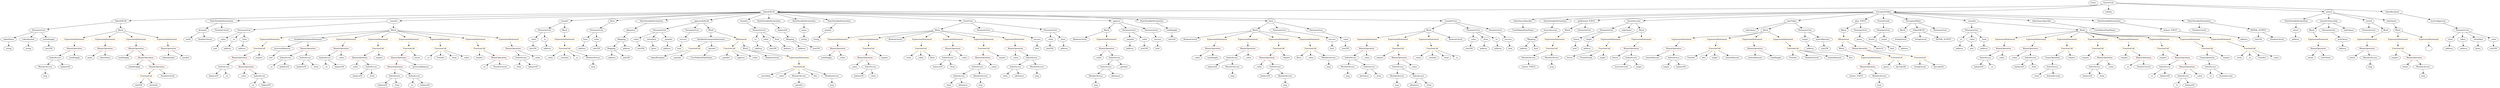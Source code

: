 strict digraph {
	graph [bb="0,0,16422,684"];
	node [label="\N"];
	Enter	[height=0.5,
		pos="13778,666",
		width=0.83628];
	Parameter__value_5	[color=black,
		height=0.5,
		label=_value,
		pos="4229.6,378",
		width=0.96103];
	ElementaryTypeName_uint256_11	[color=black,
		height=0.5,
		label=uint256,
		pos="4256.6,306",
		width=1.0442];
	Parameter__value_5 -> ElementaryTypeName_uint256_11	[pos="e,4250.1,323.79 4236.1,360.05 4239.1,352.32 4242.7,342.96 4246,334.27"];
	ElementaryTypeName_uint256_4	[color=black,
		height=0.5,
		label=uint256,
		pos="5145.6,306",
		width=1.0442];
	IndexAccess_Unnamed_17	[color=black,
		height=0.5,
		label=IndexAccess,
		pos="8103.6,234",
		width=1.6402];
	Identifier_balanceOf_11	[color=black,
		height=0.5,
		label=balanceOf,
		pos="7968.6,162",
		width=1.3491];
	IndexAccess_Unnamed_17 -> Identifier_balanceOf_11	[pos="e,7996.1,177.27 8074.6,217.98 8054.6,207.63 8027.9,193.76 8006.2,182.54"];
	MemberAccess_Unnamed_10	[color=black,
		height=0.5,
		label=MemberAccess,
		pos="8104.6,162",
		width=1.9174];
	IndexAccess_Unnamed_17 -> MemberAccess_Unnamed_10	[pos="e,8104.3,180.1 8103.8,215.7 8103.9,208.41 8104,199.73 8104.2,191.54"];
	ParameterList_Unnamed_5	[color=black,
		height=0.5,
		label=ParameterList,
		pos="250.56,450",
		width=1.7095];
	Parameter_tokenName	[color=black,
		height=0.5,
		label=tokenName,
		pos="52.561,378",
		width=1.46];
	ParameterList_Unnamed_5 -> Parameter_tokenName	[pos="e,88.288,391.63 212.38,435.5 180.04,424.07 133.55,407.63 99.038,395.43"];
	Parameter_tokenSymbol	[color=black,
		height=0.5,
		label=tokenSymbol,
		pos="183.56,378",
		width=1.6679];
	ParameterList_Unnamed_5 -> Parameter_tokenSymbol	[pos="e,199.32,395.47 234.68,432.41 226.51,423.87 216.37,413.28 207.29,403.79"];
	Parameter_initialSupply	[color=black,
		height=0.5,
		label=initialSupply,
		pos="317.56,378",
		width=1.5571];
	ParameterList_Unnamed_5 -> Parameter_initialSupply	[pos="e,301.8,395.47 266.44,432.41 274.62,423.87 284.75,413.28 293.84,403.79"];
	ParameterList_Unnamed_6	[color=black,
		height=0.5,
		label=ParameterList,
		pos="1583.6,450",
		width=1.7095];
	Parameter__value_1	[color=black,
		height=0.5,
		label=_value,
		pos="1426.6,378",
		width=0.96103];
	ParameterList_Unnamed_6 -> Parameter__value_1	[pos="e,1452.2,390.43 1550.6,434.33 1524.9,422.84 1489.1,406.88 1462.6,395.06"];
	Parameter__to	[color=black,
		height=0.5,
		label=_to,
		pos="1506.6,378",
		width=0.75];
	ParameterList_Unnamed_6 -> Parameter__to	[pos="e,1522.1,393.11 1565.3,432.41 1554.9,422.97 1541.8,411.03 1530.6,400.83"];
	Parameter__from_1	[color=black,
		height=0.5,
		label=_from,
		pos="1585.6,378",
		width=0.93331];
	ParameterList_Unnamed_6 -> Parameter__from_1	[pos="e,1585.1,396.1 1584.1,431.7 1584.3,424.41 1584.5,415.73 1584.7,407.54"];
	IndexAccess_Unnamed_30	[color=black,
		height=0.5,
		label=IndexAccess,
		pos="13100,234",
		width=1.6402];
	Identifier_balanceOf_18	[color=black,
		height=0.5,
		label=balanceOf,
		pos="13053,162",
		width=1.3491];
	IndexAccess_Unnamed_30 -> Identifier_balanceOf_18	[pos="e,13064,179.79 13088,216.05 13083,207.97 13076,198.12 13070,189.11"];
	Identifier__to_13	[color=black,
		height=0.5,
		label=_to,
		pos="13147,162",
		width=0.75];
	IndexAccess_Unnamed_30 -> Identifier__to_13	[pos="e,13136,178.83 13111,216.05 13117,207.73 13123,197.54 13130,188.32"];
	ContractDefinition_TokenERC20	[color=black,
		height=0.5,
		label=TokenERC20,
		pos="5128.6,594",
		width=1.7234];
	FunctionDefinition_TokenERC20	[color=black,
		height=0.5,
		label=TokenERC20,
		pos="773.56,522",
		width=1.7234];
	ContractDefinition_TokenERC20 -> FunctionDefinition_TokenERC20	[pos="e,834.74,525.21 5066.5,592.52 4706.1,589.67 2846.5,573.83 1328.6,540 1155.4,536.14 951.85,529.32 845.92,525.6"];
	StateVariableDeclaration_Unnamed_3	[color=black,
		height=0.5,
		label=StateVariableDeclaration,
		pos="1438.6,522",
		width=2.8184];
	ContractDefinition_TokenERC20 -> StateVariableDeclaration_Unnamed_3	[pos="e,1538.9,524.9 5066.8,591.83 4638.9,583.71 2114.4,535.82 1550.3,525.12"];
	FunctionDefinition__transfer	[color=black,
		height=0.5,
		label=_transfer,
		pos="2576.6,522",
		width=1.2105];
	ContractDefinition_TokenERC20 -> FunctionDefinition__transfer	[pos="e,2620.2,524.2 5066.7,591.3 4714.5,581.64 2964.7,533.65 2631.4,524.51"];
	FunctionDefinition_transfer	[color=black,
		height=0.5,
		label=transfer,
		pos="3751.6,522",
		width=1.0719];
	ContractDefinition_TokenERC20 -> FunctionDefinition_transfer	[pos="e,3789.9,524.95 5067.6,589.9 4836,578.13 4012.5,536.27 3801.3,525.53"];
	EventDefinition_Burn	[color=black,
		height=0.5,
		label=Burn,
		pos="4212.6,522",
		width=0.7947];
	ContractDefinition_TokenERC20 -> EventDefinition_Burn	[pos="e,4235.5,533.19 5066.6,591.64 4894.4,587.48 4412.3,573.14 4257.6,540 4253.8,539.19 4249.9,538.11 4246,536.89"];
	StateVariableDeclaration_Unnamed_6	[color=black,
		height=0.5,
		label=StateVariableDeclaration,
		pos="4367.6,522",
		width=2.8184];
	ContractDefinition_TokenERC20 -> StateVariableDeclaration_Unnamed_6	[pos="e,4456,531.13 5070.1,587.62 4940.6,575.71 4628.3,546.99 4467.3,532.17"];
	FunctionDefinition_approveAndCall	[color=black,
		height=0.5,
		label=approveAndCall,
		pos="4664.6,522",
		width=1.9867];
	ContractDefinition_TokenERC20 -> FunctionDefinition_approveAndCall	[pos="e,4724.6,532.05 5074.4,584.83 4990.5,572.18 4829.2,547.83 4735.9,533.76"];
	EventDefinition_Transfer	[color=black,
		height=0.5,
		label=Transfer,
		pos="4966.6,522",
		width=1.1689];
	ContractDefinition_TokenERC20 -> EventDefinition_Transfer	[pos="e,4995.5,535.49 5095,578.5 5069.1,567.29 5033.1,551.75 5005.8,539.97"];
	StateVariableDeclaration_Unnamed_5	[color=black,
		height=0.5,
		label=StateVariableDeclaration,
		pos="5128.6,522",
		width=2.8184];
	ContractDefinition_TokenERC20 -> StateVariableDeclaration_Unnamed_5	[pos="e,5128.6,540.1 5128.6,575.7 5128.6,568.41 5128.6,559.73 5128.6,551.54"];
	StateVariableDeclaration_Unnamed_1	[color=black,
		height=0.5,
		label=StateVariableDeclaration,
		pos="5349.6,522",
		width=2.8184];
	ContractDefinition_TokenERC20 -> StateVariableDeclaration_Unnamed_1	[pos="e,5301.3,538.28 5169.4,580.08 5203.4,569.28 5252.5,553.75 5290.8,541.61"];
	StateVariableDeclaration_Unnamed_2	[color=black,
		height=0.5,
		label=StateVariableDeclaration,
		pos="5570.6,522",
		width=2.8184];
	ContractDefinition_TokenERC20 -> StateVariableDeclaration_Unnamed_2	[pos="e,5496.8,534.68 5181.9,584.56 5257.3,572.61 5395.9,550.66 5485.6,536.46"];
	FunctionDefinition_burnFrom	[color=black,
		height=0.5,
		label=burnFrom,
		pos="6400.6,522",
		width=1.3353];
	ContractDefinition_TokenERC20 -> FunctionDefinition_burnFrom	[pos="e,6353.1,525.61 5189.1,589.67 5404,577.84 6129.1,537.94 6341.6,526.25"];
	FunctionDefinition_approve	[color=black,
		height=0.5,
		label=approve,
		pos="7378.6,522",
		width=1.1412];
	ContractDefinition_TokenERC20 -> FunctionDefinition_approve	[pos="e,7337.6,524.27 5190.2,591.08 5515.1,580.98 7024.9,534 7326.2,524.63"];
	StateVariableDeclaration_Unnamed_4	[color=black,
		height=0.5,
		label=StateVariableDeclaration,
		pos="7639.6,522",
		width=2.8184];
	ContractDefinition_TokenERC20 -> StateVariableDeclaration_Unnamed_4	[pos="e,7551.3,531.24 5190.8,592.87 5458.9,592.06 6541.1,585.94 7428.6,540 7465,538.11 7504.9,535.14 7540.1,532.19"];
	FunctionDefinition_burn	[color=black,
		height=0.5,
		label=burn,
		pos="8377.6,522",
		width=0.76697];
	ContractDefinition_TokenERC20 -> FunctionDefinition_burn	[pos="e,8349.7,523.82 5190.5,591.9 5479.7,586.75 6726.9,564.18 7749.6,540 7972.2,534.73 8239.3,527.05 8338.2,524.16"];
	FunctionDefinition_transferFrom	[color=black,
		height=0.5,
		label=transferFrom,
		pos="9532.6,522",
		width=1.6402];
	ContractDefinition_TokenERC20 -> FunctionDefinition_transferFrom	[pos="e,9473.7,523.94 5190.4,592.02 5681.1,584.22 8940.6,532.41 9462.2,524.12"];
	VariableDeclaration_to	[color=black,
		height=0.5,
		label=to,
		pos="5015.6,378",
		width=0.75];
	ElementaryTypeName_address_8	[color=black,
		height=0.5,
		label=address,
		pos="5050.6,306",
		width=1.0996];
	VariableDeclaration_to -> ElementaryTypeName_address_8	[pos="e,5042.1,323.96 5023.9,360.41 5027.8,352.59 5032.5,343.06 5036.9,334.23"];
	Identifier_tokenSymbol	[color=black,
		height=0.5,
		label=tokenSymbol,
		pos="1095.6,234",
		width=1.6679];
	IndexAccess_Unnamed_19	[color=black,
		height=0.5,
		label=IndexAccess,
		pos="6443.6,162",
		width=1.6402];
	IndexAccess_Unnamed_20	[color=black,
		height=0.5,
		label=IndexAccess,
		pos="6316.6,90",
		width=1.6402];
	IndexAccess_Unnamed_19 -> IndexAccess_Unnamed_20	[pos="e,6344.1,106.16 6416,145.81 6397.9,135.81 6373.9,122.6 6354,111.65"];
	MemberAccess_Unnamed_12	[color=black,
		height=0.5,
		label=MemberAccess,
		pos="6462.6,90",
		width=1.9174];
	IndexAccess_Unnamed_19 -> MemberAccess_Unnamed_12	[pos="e,6457.9,108.1 6448.3,143.7 6450.3,136.24 6452.7,127.32 6455,118.97"];
	Identifier__to_12	[color=black,
		height=0.5,
		label=_to,
		pos="14609,90",
		width=0.75];
	Identifier_balanceOf_8	[color=black,
		height=0.5,
		label=balanceOf,
		pos="2511.6,18",
		width=1.3491];
	Identifier__from_9	[color=black,
		height=0.5,
		label=_from,
		pos="6244.6,18",
		width=0.93331];
	IndexAccess_Unnamed_20 -> Identifier__from_9	[pos="e,6260,34.038 6299.5,72.411 6290.1,63.314 6278.4,51.898 6268.2,41.958"];
	Identifier_allowance_3	[color=black,
		height=0.5,
		label=allowance,
		pos="6343.6,18",
		width=1.3076];
	IndexAccess_Unnamed_20 -> Identifier_allowance_3	[pos="e,6337,36.104 6323.2,71.697 6326.1,64.152 6329.6,55.119 6332.9,46.68"];
	ParameterList_Unnamed_20	[color=black,
		height=0.5,
		label=ParameterList,
		pos="13027,450",
		width=1.7095];
	Parameter__to_3	[color=black,
		height=0.5,
		label=_to,
		pos="12947,378",
		width=0.75];
	ParameterList_Unnamed_20 -> Parameter__to_3	[pos="e,12962,392.88 13008,432.41 12997,422.81 12983,410.63 12971,400.32"];
	Parameter__value_8	[color=black,
		height=0.5,
		label=_value,
		pos="13027,378",
		width=0.96103];
	ParameterList_Unnamed_20 -> Parameter__value_8	[pos="e,13027,396.1 13027,431.7 13027,424.41 13027,415.73 13027,407.54"];
	Parameter__from_4	[color=black,
		height=0.5,
		label=_from,
		pos="13113,378",
		width=0.93331];
	ParameterList_Unnamed_20 -> Parameter__from_4	[pos="e,13095,393.48 13047,432.76 13058,423.21 13073,411.01 13086,400.64"];
	Parameter_newOwner	[color=black,
		height=0.5,
		label=newOwner,
		pos="15402,378",
		width=1.4046];
	ElementaryTypeName_address_1	[color=black,
		height=0.5,
		label=address,
		pos="15402,306",
		width=1.0996];
	Parameter_newOwner -> ElementaryTypeName_address_1	[pos="e,15402,324.1 15402,359.7 15402,352.41 15402,343.73 15402,335.54"];
	UnaryOperation_Unnamed_1	[color=black,
		height=0.5,
		label=UnaryOperation,
		pos="14562,234",
		width=1.9452];
	IndexAccess_Unnamed_28	[color=black,
		height=0.5,
		label=IndexAccess,
		pos="14609,162",
		width=1.6402];
	UnaryOperation_Unnamed_1 -> IndexAccess_Unnamed_28	[pos="e,14597,179.79 14573,216.05 14578,207.97 14585,198.12 14591,189.11"];
	BinaryOperation_Unnamed_16	[color=brown,
		height=0.5,
		label=BinaryOperation,
		pos="2615.6,234",
		width=1.9867];
	BinaryOperation_Unnamed_17	[color=brown,
		height=0.5,
		label=BinaryOperation,
		pos="2607.6,162",
		width=1.9867];
	BinaryOperation_Unnamed_16 -> BinaryOperation_Unnamed_17	[pos="e,2609.5,180.1 2613.6,215.7 2612.8,208.41 2611.8,199.73 2610.8,191.54"];
	Identifier_previousBalances	[color=black,
		height=0.5,
		label=previousBalances,
		pos="2772.6,162",
		width=2.0976];
	BinaryOperation_Unnamed_16 -> Identifier_previousBalances	[pos="e,2738,178.4 2649.6,217.81 2672.5,207.61 2702.9,194.06 2727.8,182.98"];
	BinaryOperation_Unnamed_28	[color=brown,
		height=0.5,
		label=BinaryOperation,
		pos="5567.6,306",
		width=1.9867];
	Identifier_totalSupply_3	[color=black,
		height=0.5,
		label=totalSupply,
		pos="5490.6,234",
		width=1.4739];
	BinaryOperation_Unnamed_28 -> Identifier_totalSupply_3	[pos="e,5508.4,251.23 5549.3,288.41 5539.6,279.54 5527.4,268.47 5516.6,258.71"];
	Identifier__value_20	[color=black,
		height=0.5,
		label=_value,
		pos="5596.6,234",
		width=0.96103];
	BinaryOperation_Unnamed_28 -> Identifier__value_20	[pos="e,5589.5,252.1 5574.7,287.7 5577.9,280.15 5581.6,271.12 5585.1,262.68"];
	ExpressionStatement_Unnamed_17	[color=orange,
		height=0.5,
		label=ExpressionStatement,
		pos="8998.6,378",
		width=2.458];
	BinaryOperation_Unnamed_19	[color=brown,
		height=0.5,
		label=BinaryOperation,
		pos="8998.6,306",
		width=1.9867];
	ExpressionStatement_Unnamed_17 -> BinaryOperation_Unnamed_19	[pos="e,8998.6,324.1 8998.6,359.7 8998.6,352.41 8998.6,343.73 8998.6,335.54"];
	IndexAccess_Unnamed_10	[color=black,
		height=0.5,
		label=IndexAccess,
		pos="9216.6,162",
		width=1.6402];
	MemberAccess_Unnamed_4	[color=black,
		height=0.5,
		label=MemberAccess,
		pos="9212.6,90",
		width=1.9174];
	IndexAccess_Unnamed_10 -> MemberAccess_Unnamed_4	[pos="e,9213.5,108.1 9215.6,143.7 9215.2,136.41 9214.7,127.73 9214.2,119.54"];
	IndexAccess_Unnamed_11	[color=black,
		height=0.5,
		label=IndexAccess,
		pos="9358.6,90",
		width=1.6402];
	IndexAccess_Unnamed_10 -> IndexAccess_Unnamed_11	[pos="e,9328.5,105.82 9246.7,146.15 9267.6,135.85 9295.6,122.02 9318.4,110.78"];
	Identifier_require_10	[color=black,
		height=0.5,
		label=require,
		pos="14276,234",
		width=1.0026];
	ElementaryTypeName_string_1	[color=black,
		height=0.5,
		label=string,
		pos="5429.6,378",
		width=0.864];
	StateVariableDeclaration_Unnamed	[color=black,
		height=0.5,
		label=StateVariableDeclaration,
		pos="15099,522",
		width=2.8184];
	VariableDeclaration_owner	[color=black,
		height=0.5,
		label=owner,
		pos="15099,450",
		width=0.93331];
	StateVariableDeclaration_Unnamed -> VariableDeclaration_owner	[pos="e,15099,468.1 15099,503.7 15099,496.41 15099,487.73 15099,479.54"];
	ElementaryTypeName_address_9	[color=black,
		height=0.5,
		label=address,
		pos="3866.6,306",
		width=1.0996];
	ElementaryTypeName_uint256_13	[color=black,
		height=0.5,
		label=uint256,
		pos="6925.6,306",
		width=1.0442];
	InheritanceSpecifier_Unnamed	[color=black,
		height=0.5,
		label=InheritanceSpecifier,
		pos="9996.6,522",
		width=2.3333];
	UserDefinedTypeName_Unnamed_1	[color=black,
		height=0.5,
		label=UserDefinedTypeName,
		pos="9995.6,450",
		width=2.7214];
	InheritanceSpecifier_Unnamed -> UserDefinedTypeName_Unnamed_1	[pos="e,9995.8,468.1 9996.3,503.7 9996.2,496.41 9996.1,487.73 9996,479.54"];
	ElementaryTypeName_bool_6	[color=black,
		height=0.5,
		label=bool,
		pos="12490,306",
		width=0.76697];
	ElementaryTypeName_bool_7	[color=black,
		height=0.5,
		label=bool,
		pos="10362,306",
		width=0.76697];
	Parameter__from	[color=black,
		height=0.5,
		label=_from,
		pos="16089,378",
		width=0.93331];
	ElementaryTypeName_address_2	[color=black,
		height=0.5,
		label=address,
		pos="16085,306",
		width=1.0996];
	Parameter__from -> ElementaryTypeName_address_2	[pos="e,16086,324.1 16088,359.7 16087,352.41 16087,343.73 16086,335.54"];
	Identifier_owner_2	[color=black,
		height=0.5,
		label=owner,
		pos="15207,234",
		width=0.93331];
	ExpressionStatement_Unnamed_16	[color=orange,
		height=0.5,
		label=ExpressionStatement,
		pos="9193.6,378",
		width=2.458];
	FunctionCall_Unnamed_8	[color=orange,
		height=0.5,
		label=FunctionCall,
		pos="9193.6,306",
		width=1.6125];
	ExpressionStatement_Unnamed_16 -> FunctionCall_Unnamed_8	[pos="e,9193.6,324.1 9193.6,359.7 9193.6,352.41 9193.6,343.73 9193.6,335.54"];
	Identifier_balanceOf_14	[color=black,
		height=0.5,
		label=balanceOf,
		pos="13734,90",
		width=1.3491];
	Identifier_require_9	[color=black,
		height=0.5,
		label=require,
		pos="13772,234",
		width=1.0026];
	VariableDeclaration_from_1	[color=black,
		height=0.5,
		label=from,
		pos="3886.6,378",
		width=0.7947];
	VariableDeclaration_from_1 -> ElementaryTypeName_address_9	[pos="e,3871.5,324.28 3881.7,360.05 3879.6,352.6 3877,343.64 3874.6,335.22"];
	Identifier__value_16	[color=black,
		height=0.5,
		label=_value,
		pos="5699.6,162",
		width=0.96103];
	FunctionCall_Unnamed_28	[color=orange,
		height=0.5,
		label=FunctionCall,
		pos="10223,306",
		width=1.6125];
	MemberAccess_Unnamed_15	[color=black,
		height=0.5,
		label=MemberAccess,
		pos="10067,234",
		width=1.9174];
	FunctionCall_Unnamed_28 -> MemberAccess_Unnamed_15	[pos="e,10100,250.16 10191,290.67 10168,280.34 10136,266.28 10111,254.87"];
	MemberAccess_Unnamed_16	[color=black,
		height=0.5,
		label=MemberAccess,
		pos="10223,234",
		width=1.9174];
	FunctionCall_Unnamed_28 -> MemberAccess_Unnamed_16	[pos="e,10223,252.1 10223,287.7 10223,280.41 10223,271.73 10223,263.54"];
	Identifier__value_14	[color=black,
		height=0.5,
		label=_value,
		pos="7867.6,234",
		width=0.96103];
	Identifier_msg_4	[color=black,
		height=0.5,
		label=msg,
		pos="9212.6,18",
		width=0.75];
	IndexAccess_Unnamed_24	[color=black,
		height=0.5,
		label=IndexAccess,
		pos="13810,162",
		width=1.6402];
	IndexAccess_Unnamed_24 -> Identifier_balanceOf_14	[pos="e,13751,107.23 13792,144.41 13782,135.63 13770,124.69 13760,115"];
	Identifier__from_13	[color=black,
		height=0.5,
		label=_from,
		pos="13834,90",
		width=0.93331];
	IndexAccess_Unnamed_24 -> Identifier__from_13	[pos="e,13828,108.1 13815,143.7 13818,136.24 13821,127.32 13824,118.97"];
	Identifier__value_25	[color=black,
		height=0.5,
		label=_value,
		pos="13212,234",
		width=0.96103];
	Identifier_frozenAccount_1	[color=black,
		height=0.5,
		label=frozenAccount,
		pos="14720,90",
		width=1.8343];
	Parameter_target	[color=black,
		height=0.5,
		label=target,
		pos="11911,378",
		width=0.864];
	ElementaryTypeName_address_22	[color=black,
		height=0.5,
		label=address,
		pos="11953,306",
		width=1.0996];
	Parameter_target -> ElementaryTypeName_address_22	[pos="e,11943,323.63 11920,360.76 11925,352.67 11931,342.66 11937,333.49"];
	BinaryOperation_Unnamed_15	[color=brown,
		height=0.5,
		label=BinaryOperation,
		pos="2239.6,306",
		width=1.9867];
	IndexAccess_Unnamed_7	[color=black,
		height=0.5,
		label=IndexAccess,
		pos="2127.6,234",
		width=1.6402];
	BinaryOperation_Unnamed_15 -> IndexAccess_Unnamed_7	[pos="e,2152.6,250.67 2213.6,288.76 2198.2,279.18 2178.6,266.92 2162,256.53"];
	Identifier__value_3	[color=black,
		height=0.5,
		label=_value,
		pos="2239.6,234",
		width=0.96103];
	BinaryOperation_Unnamed_15 -> Identifier__value_3	[pos="e,2239.6,252.1 2239.6,287.7 2239.6,280.41 2239.6,271.73 2239.6,263.54"];
	FunctionDefinition_TokenERC20 -> ParameterList_Unnamed_5	[pos="e,305.47,458.35 718.09,513.58 621.04,500.59 420.89,473.8 316.76,459.86"];
	Block_Unnamed_3	[color=black,
		height=0.5,
		label=Block,
		pos="773.56,450",
		width=0.90558];
	FunctionDefinition_TokenERC20 -> Block_Unnamed_3	[pos="e,773.56,468.1 773.56,503.7 773.56,496.41 773.56,487.73 773.56,479.54"];
	ElementaryTypeName_address	[color=black,
		height=0.5,
		label=address,
		pos="15099,378",
		width=1.0996];
	ElementaryTypeName_address_10	[color=black,
		height=0.5,
		label=address,
		pos="1568.6,306",
		width=1.0996];
	Identifier__to_4	[color=black,
		height=0.5,
		label=_to,
		pos="2131.6,162",
		width=0.75];
	IndexAccess_Unnamed_7 -> Identifier__to_4	[pos="e,2130.6,180.1 2128.5,215.7 2129,208.41 2129.5,199.73 2129.9,191.54"];
	Identifier_balanceOf_7	[color=black,
		height=0.5,
		label=balanceOf,
		pos="2225.6,162",
		width=1.3491];
	IndexAccess_Unnamed_7 -> Identifier_balanceOf_7	[pos="e,2204.1,178.34 2149.8,217.12 2163.1,207.59 2180.3,195.33 2194.9,184.89"];
	MemberAccess_Unnamed_6	[color=black,
		height=0.5,
		label=MemberAccess,
		pos="7230.6,90",
		width=1.9174];
	Identifier_msg_6	[color=black,
		height=0.5,
		label=msg,
		pos="7230.6,18",
		width=0.75];
	MemberAccess_Unnamed_6 -> Identifier_msg_6	[pos="e,7230.6,36.104 7230.6,71.697 7230.6,64.407 7230.6,55.726 7230.6,47.536"];
	Identifier__to_1	[color=black,
		height=0.5,
		label=_to,
		pos="1630.6,18",
		width=0.75];
	BinaryOperation_Unnamed_6	[color=brown,
		height=0.5,
		label=BinaryOperation,
		pos="476.56,306",
		width=1.9867];
	IndexAccess_Unnamed	[color=black,
		height=0.5,
		label=IndexAccess,
		pos="346.56,234",
		width=1.6402];
	BinaryOperation_Unnamed_6 -> IndexAccess_Unnamed	[pos="e,374.75,250.18 447.39,289.29 428.9,279.34 404.79,266.35 384.78,255.58"];
	Identifier_totalSupply_1	[color=black,
		height=0.5,
		label=totalSupply,
		pos="476.56,234",
		width=1.4739];
	BinaryOperation_Unnamed_6 -> Identifier_totalSupply_1	[pos="e,476.56,252.1 476.56,287.7 476.56,280.41 476.56,271.73 476.56,263.54"];
	BooleanLiteral_Unnamed_3	[color=black,
		height=0.5,
		label=BooleanLiteral,
		pos="7861.6,378",
		width=1.7788];
	Parameter__value_3	[color=black,
		height=0.5,
		label=_value,
		pos="9676.6,378",
		width=0.96103];
	ElementaryTypeName_uint256_9	[color=black,
		height=0.5,
		label=uint256,
		pos="9654.6,306",
		width=1.0442];
	Parameter__value_3 -> ElementaryTypeName_uint256_9	[pos="e,9660,324.28 9671.2,360.05 9668.9,352.6 9666.1,343.64 9663.4,335.22"];
	Identifier_winner_TOD15	[color=black,
		height=0.5,
		label=winner_TOD15,
		pos="12252,90",
		width=1.9036];
	Identifier_Burn	[color=black,
		height=0.5,
		label=Burn,
		pos="8548.6,234",
		width=0.7947];
	ExpressionStatement_Unnamed_23	[color=orange,
		height=0.5,
		label=ExpressionStatement,
		pos="8032.6,378",
		width=2.458];
	BinaryOperation_Unnamed_23	[color=brown,
		height=0.5,
		label=BinaryOperation,
		pos="7973.6,306",
		width=1.9867];
	ExpressionStatement_Unnamed_23 -> BinaryOperation_Unnamed_23	[pos="e,7987.7,323.79 8018.3,360.05 8011.3,351.8 8002.8,341.7 7995.1,332.54"];
	Identifier_totalSupply	[color=black,
		height=0.5,
		label=totalSupply,
		pos="802.56,234",
		width=1.4739];
	UserDefinedTypeName_Unnamed	[color=black,
		height=0.5,
		label=UserDefinedTypeName,
		pos="4628.6,234",
		width=2.7214];
	VariableDeclaration_frozen	[color=black,
		height=0.5,
		label=frozen,
		pos="12350,378",
		width=0.94717];
	VariableDeclaration_frozen -> ElementaryTypeName_bool_6	[pos="e,12468,317.73 12374,364.97 12397,353.34 12432,335.65 12458,322.87"];
	Identifier_initialSupply	[color=black,
		height=0.5,
		label=initialSupply,
		pos="872.56,162",
		width=1.5571];
	VariableDeclaration_decimals	[color=black,
		height=0.5,
		label=decimals,
		pos="1310.6,450",
		width=1.1967];
	StateVariableDeclaration_Unnamed_3 -> VariableDeclaration_decimals	[pos="e,1335.9,464.88 1408.2,504.41 1389.6,494.2 1365.5,481.06 1346,470.37"];
	NumberLiteral_Unnamed_1	[color=black,
		height=0.5,
		label=NumberLiteral,
		pos="1438.6,450",
		width=1.765];
	StateVariableDeclaration_Unnamed_3 -> NumberLiteral_Unnamed_1	[pos="e,1438.6,468.1 1438.6,503.7 1438.6,496.41 1438.6,487.73 1438.6,479.54"];
	Identifier__from_14	[color=black,
		height=0.5,
		label=_from,
		pos="13454,90",
		width=0.93331];
	Identifier__to_11	[color=black,
		height=0.5,
		label=_to,
		pos="14197,90",
		width=0.75];
	Parameter__value_7	[color=black,
		height=0.5,
		label=_value,
		pos="6929.6,378",
		width=0.96103];
	Parameter__value_7 -> ElementaryTypeName_uint256_13	[pos="e,6926.5,324.1 6928.6,359.7 6928.2,352.41 6927.7,343.73 6927.2,335.54"];
	Identifier_guess	[color=black,
		height=0.5,
		label=guess,
		pos="12451,162",
		width=0.87786];
	Parameter_success_4	[color=black,
		height=0.5,
		label=success,
		pos="6836.6,378",
		width=1.1135];
	ElementaryTypeName_bool_4	[color=black,
		height=0.5,
		label=bool,
		pos="6836.6,306",
		width=0.76697];
	Parameter_success_4 -> ElementaryTypeName_bool_4	[pos="e,6836.6,324.1 6836.6,359.7 6836.6,352.41 6836.6,343.73 6836.6,335.54"];
	Identifier_balanceOf_3	[color=black,
		height=0.5,
		label=balanceOf,
		pos="1357.6,90",
		width=1.3491];
	stringLiteral_Unnamed_2	[color=black,
		height=0.5,
		label=stringLiteral,
		pos="12673,162",
		width=1.5016];
	IndexAccess_Unnamed_15	[color=black,
		height=0.5,
		label=IndexAccess,
		pos="7297.6,162",
		width=1.6402];
	IndexAccess_Unnamed_15 -> MemberAccess_Unnamed_6	[pos="e,7246.8,107.96 7281.7,144.41 7273.6,135.99 7263.7,125.58 7254.7,116.2"];
	Identifier_allowance_2	[color=black,
		height=0.5,
		label=allowance,
		pos="7364.6,90",
		width=1.3076];
	IndexAccess_Unnamed_15 -> Identifier_allowance_2	[pos="e,7349.3,106.99 7313.4,144.41 7321.8,135.66 7332.3,124.75 7341.5,115.08"];
	Identifier_msg_11	[color=black,
		height=0.5,
		label=msg,
		pos="6462.6,18",
		width=0.75];
	FunctionCall_Unnamed_26	[color=orange,
		height=0.5,
		label=FunctionCall,
		pos="12517,234",
		width=1.6125];
	FunctionCall_Unnamed_26 -> Identifier_guess	[pos="e,12465,178.04 12501,216.41 12492,207.41 12482,196.13 12472,186.26"];
	Identifier_keccak256	[color=black,
		height=0.5,
		label=keccak256,
		pos="12551,162",
		width=1.3907];
	FunctionCall_Unnamed_26 -> Identifier_keccak256	[pos="e,12542,180.1 12525,215.7 12529,208.07 12533,198.92 12537,190.4"];
	Identifier__value_19	[color=black,
		height=0.5,
		label=_value,
		pos="6697.6,234",
		width=0.96103];
	Identifier__to_5	[color=black,
		height=0.5,
		label=_to,
		pos="2814.6,234",
		width=0.75];
	ElementaryTypeName_bytes32	[color=black,
		height=0.5,
		label=bytes32,
		pos="12405,306",
		width=1.0996];
	MemberAccess_Unnamed_14	[color=black,
		height=0.5,
		label=MemberAccess,
		pos="12408,90",
		width=1.9174];
	Identifier_msg_13	[color=black,
		height=0.5,
		label=msg,
		pos="12408,18",
		width=0.75];
	MemberAccess_Unnamed_14 -> Identifier_msg_13	[pos="e,12408,36.104 12408,71.697 12408,64.407 12408,55.726 12408,47.536"];
	ExpressionStatement_Unnamed_29	[color=orange,
		height=0.5,
		label=ExpressionStatement,
		pos="5567.6,378",
		width=2.458];
	ExpressionStatement_Unnamed_29 -> BinaryOperation_Unnamed_28	[pos="e,5567.6,324.1 5567.6,359.7 5567.6,352.41 5567.6,343.73 5567.6,335.54"];
	ExpressionStatement_Unnamed_22	[color=orange,
		height=0.5,
		label=ExpressionStatement,
		pos="8227.6,378",
		width=2.458];
	BinaryOperation_Unnamed_22	[color=brown,
		height=0.5,
		label=BinaryOperation,
		pos="8215.6,306",
		width=1.9867];
	ExpressionStatement_Unnamed_22 -> BinaryOperation_Unnamed_22	[pos="e,8218.5,324.1 8224.6,359.7 8223.3,352.32 8221.8,343.52 8220.4,335.25"];
	BinaryOperation_Unnamed_35	[color=brown,
		height=0.5,
		label=BinaryOperation,
		pos="11041,306",
		width=1.9867];
	Identifier_mintedAmount	[color=black,
		height=0.5,
		label=mintedAmount,
		pos="10898,234",
		width=1.8204];
	BinaryOperation_Unnamed_35 -> Identifier_mintedAmount	[pos="e,10929,250.25 11009,289.46 10988,279.38 10961,266.14 10939,255.23"];
	IndexAccess_Unnamed_31	[color=black,
		height=0.5,
		label=IndexAccess,
		pos="11041,234",
		width=1.6402];
	BinaryOperation_Unnamed_35 -> IndexAccess_Unnamed_31	[pos="e,11041,252.1 11041,287.7 11041,280.41 11041,271.73 11041,263.54"];
	IndexAccess_Unnamed_8	[color=black,
		height=0.5,
		label=IndexAccess,
		pos="2597.6,90",
		width=1.6402];
	BinaryOperation_Unnamed_17 -> IndexAccess_Unnamed_8	[pos="e,2600,108.1 2605.1,143.7 2604,136.32 2602.8,127.52 2601.6,119.25"];
	IndexAccess_Unnamed_9	[color=black,
		height=0.5,
		label=IndexAccess,
		pos="2733.6,90",
		width=1.6402];
	BinaryOperation_Unnamed_17 -> IndexAccess_Unnamed_9	[pos="e,2705.9,106.34 2636.2,145.12 2653.9,135.27 2676.8,122.51 2696,111.85"];
	Identifier_balanceOf_1	[color=black,
		height=0.5,
		label=balanceOf,
		pos="2363.6,90",
		width=1.3491];
	Identifier__value_5	[color=black,
		height=0.5,
		label=_value,
		pos="3644.6,234",
		width=0.96103];
	ExpressionStatement_Unnamed_37	[color=orange,
		height=0.5,
		label=ExpressionStatement,
		pos="13253,378",
		width=2.458];
	BinaryOperation_Unnamed_34	[color=brown,
		height=0.5,
		label=BinaryOperation,
		pos="13241,306",
		width=1.9867];
	ExpressionStatement_Unnamed_37 -> BinaryOperation_Unnamed_34	[pos="e,13243,324.1 13250,359.7 13248,352.32 13247,343.52 13245,335.25"];
	Identifier__value_8	[color=black,
		height=0.5,
		label=_value,
		pos="9348.6,234",
		width=0.96103];
	ElementaryTypeName_address_4	[color=black,
		height=0.5,
		label=address,
		pos="5337.6,306",
		width=1.0996];
	Parameter__from_2	[color=black,
		height=0.5,
		label=_from,
		pos="9762.6,378",
		width=0.93331];
	ElementaryTypeName_address_13	[color=black,
		height=0.5,
		label=address,
		pos="9749.6,306",
		width=1.0996];
	Parameter__from_2 -> ElementaryTypeName_address_13	[pos="e,9752.7,324.1 9759.3,359.7 9758,352.32 9756.3,343.52 9754.8,335.25"];
	Block_Unnamed_7	[color=black,
		height=0.5,
		label=Block,
		pos="7302.6,450",
		width=0.90558];
	BooleanLiteral_Unnamed_1	[color=black,
		height=0.5,
		label=BooleanLiteral,
		pos="7131.6,378",
		width=1.7788];
	Block_Unnamed_7 -> BooleanLiteral_Unnamed_1	[pos="e,7166.9,393.45 7277,438.52 7250.7,427.76 7209.2,410.79 7177.3,397.72"];
	ExpressionStatement_Unnamed_19	[color=orange,
		height=0.5,
		label=ExpressionStatement,
		pos="7302.6,378",
		width=2.458];
	Block_Unnamed_7 -> ExpressionStatement_Unnamed_19	[pos="e,7302.6,396.1 7302.6,431.7 7302.6,424.41 7302.6,415.73 7302.6,407.54"];
	Identifier_mintedAmount_1	[color=black,
		height=0.5,
		label=mintedAmount,
		pos="11587,234",
		width=1.8204];
	Identifier_Transfer_3	[color=black,
		height=0.5,
		label=Transfer,
		pos="11160,234",
		width=1.1689];
	ElementaryTypeName_string_3	[color=black,
		height=0.5,
		label=string,
		pos="183.56,306",
		width=0.864];
	ElementaryTypeName_address_3	[color=black,
		height=0.5,
		label=address,
		pos="16182,306",
		width=1.0996];
	ElementaryTypeName_address_23	[color=black,
		height=0.5,
		label=address,
		pos="14764,378",
		width=1.0996];
	Identifier__from	[color=black,
		height=0.5,
		label=_from,
		pos="2463.6,90",
		width=0.93331];
	Identifier_require_4	[color=black,
		height=0.5,
		label=require,
		pos="9098.6,234",
		width=1.0026];
	FunctionCall_Unnamed_8 -> Identifier_require_4	[pos="e,9118.1,249.39 9172,289.12 9158.7,279.32 9141.5,266.65 9127.1,256.02"];
	BinaryOperation_Unnamed_18	[color=brown,
		height=0.5,
		label=BinaryOperation,
		pos="9224.6,234",
		width=1.9867];
	FunctionCall_Unnamed_8 -> BinaryOperation_Unnamed_18	[pos="e,9217,252.1 9201.2,287.7 9204.6,280.07 9208.7,270.92 9212.4,262.4"];
	Identifier_allowance_1	[color=black,
		height=0.5,
		label=allowance,
		pos="8988.6,90",
		width=1.3076];
	Identifier_winner_TOD15_1	[color=black,
		height=0.5,
		label=winner_TOD15,
		pos="10067,162",
		width=1.9036];
	MemberAccess_Unnamed_15 -> Identifier_winner_TOD15_1	[pos="e,10067,180.1 10067,215.7 10067,208.41 10067,199.73 10067,191.54"];
	Identifier__from_6	[color=black,
		height=0.5,
		label=_from,
		pos="9087.6,90",
		width=0.93331];
	ExpressionStatement_Unnamed_25	[color=orange,
		height=0.5,
		label=ExpressionStatement,
		pos="5762.6,378",
		width=2.458];
	FunctionCall_Unnamed_15	[color=orange,
		height=0.5,
		label=FunctionCall,
		pos="5762.6,306",
		width=1.6125];
	ExpressionStatement_Unnamed_25 -> FunctionCall_Unnamed_15	[pos="e,5762.6,324.1 5762.6,359.7 5762.6,352.41 5762.6,343.73 5762.6,335.54"];
	FunctionCall_Unnamed_12	[color=orange,
		height=0.5,
		label=FunctionCall,
		pos="5275.6,162",
		width=1.6125];
	Identifier__extraData	[color=black,
		height=0.5,
		label=_extraData,
		pos="5050.6,90",
		width=1.4046];
	FunctionCall_Unnamed_12 -> Identifier__extraData	[pos="e,5087.5,102.51 5235.6,148.57 5197.2,136.62 5139.1,118.55 5098.3,105.85"];
	Identifier__value_11	[color=black,
		height=0.5,
		label=_value,
		pos="5153.6,90",
		width=0.96103];
	FunctionCall_Unnamed_12 -> Identifier__value_11	[pos="e,5176.2,103.98 5248.8,145.64 5230.3,135.01 5205.5,120.82 5185.9,109.56"];
	MemberAccess_Unnamed_7	[color=black,
		height=0.5,
		label=MemberAccess,
		pos="5275.6,90",
		width=1.9174];
	FunctionCall_Unnamed_12 -> MemberAccess_Unnamed_7	[pos="e,5275.6,108.1 5275.6,143.7 5275.6,136.41 5275.6,127.73 5275.6,119.54"];
	Identifier_this	[color=black,
		height=0.5,
		label=this,
		pos="5389.6,90",
		width=0.75];
	FunctionCall_Unnamed_12 -> Identifier_this	[pos="e,5370.4,102.8 5300.9,145.46 5318.6,134.59 5342.3,120.04 5360.7,108.71"];
	MemberAccess_Unnamed_8	[color=black,
		height=0.5,
		label=MemberAccess,
		pos="5503.6,90",
		width=1.9174];
	FunctionCall_Unnamed_12 -> MemberAccess_Unnamed_8	[pos="e,5460.2,104.3 5315.8,148.65 5352.9,137.25 5408.3,120.24 5449.3,107.65"];
	FunctionCall_Unnamed_10	[color=orange,
		height=0.5,
		label=FunctionCall,
		pos="4619.6,306",
		width=1.6125];
	Identifier_tokenRecipient	[color=black,
		height=0.5,
		label=tokenRecipient,
		pos="4338.6,234",
		width=1.8343];
	FunctionCall_Unnamed_10 -> Identifier_tokenRecipient	[pos="e,4386.2,246.71 4575.6,293.81 4567.9,291.86 4560,289.87 4552.6,288 4500.1,274.84 4440.3,260.05 4397.3,249.45"];
	Identifier__spender_1	[color=black,
		height=0.5,
		label=_spender,
		pos="4467.6,234",
		width=1.2521];
	FunctionCall_Unnamed_10 -> Identifier__spender_1	[pos="e,4496.4,248.3 4588.1,290.5 4564.5,279.63 4532.1,264.7 4506.8,253.07"];
	Identifier_msg_10	[color=black,
		height=0.5,
		label=msg,
		pos="8751.6,162",
		width=0.75];
	BooleanLiteral_Unnamed_4	[color=black,
		height=0.5,
		label=BooleanLiteral,
		pos="5933.6,378",
		width=1.7788];
	Identifier_Transfer	[color=black,
		height=0.5,
		label=Transfer,
		pos="2901.6,234",
		width=1.1689];
	Identifier__transfer	[color=black,
		height=0.5,
		label=_transfer,
		pos="3740.6,234",
		width=1.2105];
	Identifier_frozenAccount	[color=black,
		height=0.5,
		label=frozenAccount,
		pos="13572,90",
		width=1.8343];
	ModifierInvocation_onlyOwner_1	[color=black,
		height=0.5,
		label=onlyOwner,
		pos="11559,450",
		width=1.4323];
	Identifier_freeze	[color=black,
		height=0.5,
		label=freeze,
		pos="10645,234",
		width=0.90558];
	Identifier__to_10	[color=black,
		height=0.5,
		label=_to,
		pos="14370,18",
		width=0.75];
	BinaryOperation_Unnamed	[color=brown,
		height=0.5,
		label=BinaryOperation,
		pos="15559,306",
		width=1.9867];
	Identifier_owner	[color=black,
		height=0.5,
		label=owner,
		pos="15456,234",
		width=0.93331];
	BinaryOperation_Unnamed -> Identifier_owner	[pos="e,15476,248.72 15534,288.59 15520,278.55 15501,265.63 15485,255"];
	MemberAccess_Unnamed	[color=black,
		height=0.5,
		label=MemberAccess,
		pos="15577,234",
		width=1.9174];
	BinaryOperation_Unnamed -> MemberAccess_Unnamed	[pos="e,15572,252.1 15563,287.7 15565,280.32 15567,271.52 15569,263.25"];
	Identifier__to	[color=black,
		height=0.5,
		label=_to,
		pos="3195.6,162",
		width=0.75];
	BooleanLiteral_Unnamed_2	[color=black,
		height=0.5,
		label=BooleanLiteral,
		pos="5104.6,234",
		width=1.7788];
	Block_Unnamed_11	[color=black,
		height=0.5,
		label=Block,
		pos="6201.6,450",
		width=0.90558];
	Block_Unnamed_11 -> ExpressionStatement_Unnamed_29	[pos="e,5631.5,390.79 6169.1,446.63 6085.5,440.32 5855.7,421.86 5665.6,396 5658.1,394.99 5650.4,393.84 5642.7,392.62"];
	Block_Unnamed_11 -> ExpressionStatement_Unnamed_25	[pos="e,5827.9,390.5 6170.5,444.36 6110.5,435.36 5974.7,414.76 5860.6,396 5853.6,394.86 5846.4,393.65 5839.2,392.43"];
	Block_Unnamed_11 -> BooleanLiteral_Unnamed_4	[pos="e,5979.2,390.93 6172.4,441.38 6128.8,430 6046.1,408.39 5990.3,393.83"];
	ExpressionStatement_Unnamed_30	[color=orange,
		height=0.5,
		label=ExpressionStatement,
		pos="6104.6,378",
		width=2.458];
	Block_Unnamed_11 -> ExpressionStatement_Unnamed_30	[pos="e,6127.8,395.76 6182.4,435.17 6169.4,425.8 6151.9,413.19 6136.8,402.29"];
	ExpressionStatement_Unnamed_27	[color=orange,
		height=0.5,
		label=ExpressionStatement,
		pos="6299.6,378",
		width=2.458];
	Block_Unnamed_11 -> ExpressionStatement_Unnamed_27	[pos="e,6276.1,395.76 6220.9,435.17 6234,425.8 6251.7,413.19 6267,402.29"];
	ExpressionStatement_Unnamed_26	[color=orange,
		height=0.5,
		label=ExpressionStatement,
		pos="6494.6,378",
		width=2.458];
	Block_Unnamed_11 -> ExpressionStatement_Unnamed_26	[pos="e,6438.8,392.31 6231.3,441.9 6277.1,430.95 6366.2,409.66 6428,394.9"];
	ExpressionStatement_Unnamed_28	[color=orange,
		height=0.5,
		label=ExpressionStatement,
		pos="6689.6,378",
		width=2.458];
	Block_Unnamed_11 -> ExpressionStatement_Unnamed_28	[pos="e,6624.8,390.58 6233.2,445.1 6299.7,436.82 6458.7,416.54 6591.6,396 6598.7,394.9 6606.1,393.7 6613.5,392.47"];
	Identifier_balanceOf_16	[color=black,
		height=0.5,
		label=balanceOf,
		pos="14291,90",
		width=1.3491];
	ExpressionStatement_Unnamed_18	[color=orange,
		height=0.5,
		label=ExpressionStatement,
		pos="9388.6,378",
		width=2.458];
	FunctionCall_Unnamed_9	[color=orange,
		height=0.5,
		label=FunctionCall,
		pos="9444.6,306",
		width=1.6125];
	ExpressionStatement_Unnamed_18 -> FunctionCall_Unnamed_9	[pos="e,9431.1,323.79 9402.1,360.05 9408.7,351.8 9416.8,341.7 9424.1,332.54"];
	Identifier__from_11	[color=black,
		height=0.5,
		label=_from,
		pos="6629.6,90",
		width=0.93331];
	MemberAccess_Unnamed_4 -> Identifier_msg_4	[pos="e,9212.6,36.104 9212.6,71.697 9212.6,64.407 9212.6,55.726 9212.6,47.536"];
	ParameterList_Unnamed_18	[color=black,
		height=0.5,
		label=ParameterList,
		pos="12424,450",
		width=1.7095];
	ParameterList_Unnamed_18 -> VariableDeclaration_frozen	[pos="e,12366,394.27 12406,432.41 12396,423.38 12385,412.06 12374,402.17"];
	VariableDeclaration_target	[color=black,
		height=0.5,
		label=target,
		pos="12433,378",
		width=0.864];
	ParameterList_Unnamed_18 -> VariableDeclaration_target	[pos="e,12430,396.1 12426,431.7 12427,424.32 12428,415.52 12429,407.25"];
	Identifier__value_17	[color=black,
		height=0.5,
		label=_value,
		pos="6555.6,162",
		width=0.96103];
	BinaryOperation_Unnamed_18 -> IndexAccess_Unnamed_10	[pos="e,9218.5,180.1 9222.6,215.7 9221.8,208.41 9220.8,199.73 9219.8,191.54"];
	Identifier__value_6	[color=black,
		height=0.5,
		label=_value,
		pos="9328.6,162",
		width=0.96103];
	BinaryOperation_Unnamed_18 -> Identifier__value_6	[pos="e,9308.1,176.79 9248.7,216.76 9263.6,206.73 9282.8,193.78 9298.7,183.1"];
	ElementaryTypeName_string_2	[color=black,
		height=0.5,
		label=string,
		pos="52.561,306",
		width=0.864];
	ExpressionStatement_Unnamed_10	[color=orange,
		height=0.5,
		label=ExpressionStatement,
		pos="1758.6,378",
		width=2.458];
	FunctionCall_Unnamed_4	[color=orange,
		height=0.5,
		label=FunctionCall,
		pos="1684.6,306",
		width=1.6125];
	ExpressionStatement_Unnamed_10 -> FunctionCall_Unnamed_4	[pos="e,1702.1,323.55 1740.6,360.05 1731.5,351.39 1720.2,340.7 1710.1,331.19"];
	Identifier_allowance	[color=black,
		height=0.5,
		label=allowance,
		pos="9331.6,18",
		width=1.3076];
	Identifier__from_4	[color=black,
		height=0.5,
		label=_from,
		pos="2611.6,18",
		width=0.93331];
	ExpressionStatement_Unnamed_36	[color=orange,
		height=0.5,
		label=ExpressionStatement,
		pos="13448,378",
		width=2.458];
	BinaryOperation_Unnamed_33	[color=brown,
		height=0.5,
		label=BinaryOperation,
		pos="13411,306",
		width=1.9867];
	ExpressionStatement_Unnamed_36 -> BinaryOperation_Unnamed_33	[pos="e,13420,324.1 13438,359.7 13434,351.98 13429,342.71 13425,334.11"];
	Block_Unnamed_14	[color=black,
		height=0.5,
		label=Block,
		pos="11661,450",
		width=0.90558];
	ExpressionStatement_Unnamed_39	[color=orange,
		height=0.5,
		label=ExpressionStatement,
		pos="11099,378",
		width=2.458];
	Block_Unnamed_14 -> ExpressionStatement_Unnamed_39	[pos="e,11175,387.4 11636,437.54 11631,435.39 11625,433.39 11620,432 11462,392.44 11417,412.75 11256,396 11233,393.67 11209,391.07 11186,\
388.63"];
	ExpressionStatement_Unnamed_42	[color=orange,
		height=0.5,
		label=ExpressionStatement,
		pos="11353,378",
		width=2.458];
	Block_Unnamed_14 -> ExpressionStatement_Unnamed_42	[pos="e,11423,389.17 11636,437.95 11631,435.77 11625,433.66 11620,432 11559,413.53 11488,399.82 11435,390.98"];
	ExpressionStatement_Unnamed_40	[color=orange,
		height=0.5,
		label=ExpressionStatement,
		pos="11578,378",
		width=2.458];
	Block_Unnamed_14 -> ExpressionStatement_Unnamed_40	[pos="e,11598,395.95 11643,434.5 11633,425.47 11619,413.64 11606,403.23"];
	ExpressionStatement_Unnamed_41	[color=orange,
		height=0.5,
		label=ExpressionStatement,
		pos="11773,378",
		width=2.458];
	Block_Unnamed_14 -> ExpressionStatement_Unnamed_41	[pos="e,11746,395.57 11682,435.83 11697,426.21 11718,412.92 11736,401.61"];
	IndexAccess_Unnamed_6	[color=black,
		height=0.5,
		label=IndexAccess,
		pos="3445.6,234",
		width=1.6402];
	Identifier__from_2	[color=black,
		height=0.5,
		label=_from,
		pos="3428.6,162",
		width=0.93331];
	IndexAccess_Unnamed_6 -> Identifier__from_2	[pos="e,3432.7,180.1 3441.4,215.7 3439.6,208.32 3437.4,199.52 3435.4,191.25"];
	Identifier_balanceOf_6	[color=black,
		height=0.5,
		label=balanceOf,
		pos="3528.6,162",
		width=1.3491];
	IndexAccess_Unnamed_6 -> Identifier_balanceOf_6	[pos="e,3509.7,178.91 3464.8,216.76 3475.6,207.69 3489.2,196.22 3501,186.21"];
	ElementaryTypeName_bytes	[color=black,
		height=0.5,
		label=bytes,
		pos="16282,306",
		width=0.85014];
	ElementaryTypeName_address_21	[color=black,
		height=0.5,
		label=address,
		pos="12942,306",
		width=1.0996];
	IndexAccess_Unnamed_26	[color=black,
		height=0.5,
		label=IndexAccess,
		pos="14291,162",
		width=1.6402];
	IndexAccess_Unnamed_26 -> Identifier__to_11	[pos="e,14214,104.01 14269,145.12 14256,134.92 14238,121.61 14223,110.74"];
	IndexAccess_Unnamed_26 -> Identifier_balanceOf_16	[pos="e,14291,108.1 14291,143.7 14291,136.41 14291,127.73 14291,119.54"];
	ExpressionStatement_Unnamed_34	[color=orange,
		height=0.5,
		label=ExpressionStatement,
		pos="13643,378",
		width=2.458];
	FunctionCall_Unnamed_21	[color=orange,
		height=0.5,
		label=FunctionCall,
		pos="13643,306",
		width=1.6125];
	ExpressionStatement_Unnamed_34 -> FunctionCall_Unnamed_21	[pos="e,13643,324.1 13643,359.7 13643,352.41 13643,343.73 13643,335.54"];
	IndexAccess_Unnamed_21	[color=black,
		height=0.5,
		label=IndexAccess,
		pos="6246.6,234",
		width=1.6402];
	Identifier_balanceOf_13	[color=black,
		height=0.5,
		label=balanceOf,
		pos="6170.6,162",
		width=1.3491];
	IndexAccess_Unnamed_21 -> Identifier_balanceOf_13	[pos="e,6188.2,179.23 6228.5,216.41 6219,207.63 6207.1,196.69 6196.6,187"];
	Identifier__from_10	[color=black,
		height=0.5,
		label=_from,
		pos="6270.6,162",
		width=0.93331];
	IndexAccess_Unnamed_21 -> Identifier__from_10	[pos="e,6264.7,180.1 6252.5,215.7 6255.1,208.24 6258.1,199.32 6261,190.97"];
	ExpressionStatement_Unnamed_15	[color=orange,
		height=0.5,
		label=ExpressionStatement,
		pos="3751.6,378",
		width=2.458];
	FunctionCall_Unnamed_7	[color=orange,
		height=0.5,
		label=FunctionCall,
		pos="3750.6,306",
		width=1.6125];
	ExpressionStatement_Unnamed_15 -> FunctionCall_Unnamed_7	[pos="e,3750.8,324.1 3751.3,359.7 3751.2,352.41 3751.1,343.73 3751,335.54"];
	ExpressionStatement_Unnamed_3	[color=orange,
		height=0.5,
		label=ExpressionStatement,
		pos="15245,378",
		width=2.458];
	BinaryOperation_Unnamed_2	[color=brown,
		height=0.5,
		label=BinaryOperation,
		pos="15245,306",
		width=1.9867];
	ExpressionStatement_Unnamed_3 -> BinaryOperation_Unnamed_2	[pos="e,15245,324.1 15245,359.7 15245,352.41 15245,343.73 15245,335.54"];
	ExpressionStatement_Unnamed_5	[color=orange,
		height=0.5,
		label=ExpressionStatement,
		pos="480.56,378",
		width=2.458];
	ExpressionStatement_Unnamed_5 -> BinaryOperation_Unnamed_6	[pos="e,477.54,324.1 479.57,359.7 479.16,352.41 478.66,343.73 478.19,335.54"];
	ExpressionStatement_Unnamed_6	[color=orange,
		height=0.5,
		label=ExpressionStatement,
		pos="675.56,378",
		width=2.458];
	BinaryOperation_Unnamed_7	[color=brown,
		height=0.5,
		label=BinaryOperation,
		pos="675.56,306",
		width=1.9867];
	ExpressionStatement_Unnamed_6 -> BinaryOperation_Unnamed_7	[pos="e,675.56,324.1 675.56,359.7 675.56,352.41 675.56,343.73 675.56,335.54"];
	MemberAccess_Unnamed_2	[color=black,
		height=0.5,
		label=MemberAccess,
		pos="278.56,162",
		width=1.9174];
	Identifier_msg_2	[color=black,
		height=0.5,
		label=msg,
		pos="278.56,90",
		width=0.75];
	MemberAccess_Unnamed_2 -> Identifier_msg_2	[pos="e,278.56,108.1 278.56,143.7 278.56,136.41 278.56,127.73 278.56,119.54"];
	Identifier_balanceOf_10	[color=black,
		height=0.5,
		label=balanceOf,
		pos="8327.6,90",
		width=1.3491];
	ParameterList_Unnamed_17	[color=black,
		height=0.5,
		label=ParameterList,
		pos="6599.6,450",
		width=1.7095];
	ParameterList_Unnamed_17 -> Parameter_success_4	[pos="e,6805.4,389.86 6644,437.11 6682,426.77 6738.1,411.1 6786.6,396 6789.2,395.16 6792,394.29 6794.8,393.39"];
	FunctionCall_Unnamed_6	[color=orange,
		height=0.5,
		label=FunctionCall,
		pos="2674.6,306",
		width=1.6125];
	FunctionCall_Unnamed_6 -> BinaryOperation_Unnamed_16	[pos="e,2629.9,251.96 2660.6,288.41 2653.6,280.08 2644.9,269.8 2637,260.49"];
	Identifier_assert	[color=black,
		height=0.5,
		label=assert,
		pos="2737.6,234",
		width=0.89172];
	FunctionCall_Unnamed_6 -> Identifier_assert	[pos="e,2723.6,250.51 2689.5,288.41 2697.4,279.62 2707.3,268.66 2716,258.96"];
	VariableDeclaration_value	[color=black,
		height=0.5,
		label=value,
		pos="5090.6,378",
		width=0.82242];
	VariableDeclaration_value -> ElementaryTypeName_uint256_4	[pos="e,5133,322.98 5102.8,361.46 5109.6,352.8 5118.2,341.79 5126,331.95"];
	FunctionCall_Unnamed_17	[color=orange,
		height=0.5,
		label=FunctionCall,
		pos="6081.6,306",
		width=1.6125];
	ExpressionStatement_Unnamed_30 -> FunctionCall_Unnamed_17	[pos="e,6087.2,324.1 6098.9,359.7 6096.4,352.24 6093.5,343.32 6090.7,334.97"];
	Block_Unnamed_2	[color=black,
		height=0.5,
		label=Block,
		pos="15185,450",
		width=0.90558];
	Block_Unnamed_2 -> ExpressionStatement_Unnamed_3	[pos="e,15230,395.96 15198,433.46 15205,424.95 15214,414.19 15223,404.48"];
	Identifier_freeze_1	[color=black,
		height=0.5,
		label=freeze,
		pos="10343,234",
		width=0.90558];
	VariableDeclarationStatement_Unnamed	[color=black,
		height=0.5,
		label=VariableDeclarationStatement,
		pos="2001.6,378",
		width=3.3174];
	VariableDeclaration_previousBalances	[color=black,
		height=0.5,
		label=previousBalances,
		pos="1836.6,306",
		width=2.0976];
	VariableDeclarationStatement_Unnamed -> VariableDeclaration_previousBalances	[pos="e,1872.5,322.23 1962.9,360.59 1939,350.44 1908.1,337.36 1882.9,326.66"];
	BinaryOperation_Unnamed_13	[color=brown,
		height=0.5,
		label=BinaryOperation,
		pos="2001.6,306",
		width=1.9867];
	VariableDeclarationStatement_Unnamed -> BinaryOperation_Unnamed_13	[pos="e,2001.6,324.1 2001.6,359.7 2001.6,352.41 2001.6,343.73 2001.6,335.54"];
	IndexAccess_Unnamed_12	[color=black,
		height=0.5,
		label=IndexAccess,
		pos="8897.6,234",
		width=1.6402];
	MemberAccess_Unnamed_5	[color=black,
		height=0.5,
		label=MemberAccess,
		pos="8881.6,162",
		width=1.9174];
	IndexAccess_Unnamed_12 -> MemberAccess_Unnamed_5	[pos="e,8885.5,180.1 8893.6,215.7 8891.9,208.32 8889.9,199.52 8888,191.25"];
	IndexAccess_Unnamed_13	[color=black,
		height=0.5,
		label=IndexAccess,
		pos="9027.6,162",
		width=1.6402];
	IndexAccess_Unnamed_12 -> IndexAccess_Unnamed_13	[pos="e,8999.4,178.16 8925.8,217.81 8944.4,207.77 8969.1,194.48 8989.5,183.5"];
	Identifier_Transfer_2	[color=black,
		height=0.5,
		label=Transfer,
		pos="11837,234",
		width=1.1689];
	ExpressionStatement_Unnamed_39 -> BinaryOperation_Unnamed_35	[pos="e,11054,323.79 11085,360.05 11078,351.8 11069,341.7 11062,332.54"];
	FunctionCall_Unnamed_2	[color=orange,
		height=0.5,
		label=FunctionCall,
		pos="3170.6,306",
		width=1.6125];
	Identifier_require_1	[color=black,
		height=0.5,
		label=require,
		pos="3170.6,234",
		width=1.0026];
	FunctionCall_Unnamed_2 -> Identifier_require_1	[pos="e,3170.6,252.1 3170.6,287.7 3170.6,280.41 3170.6,271.73 3170.6,263.54"];
	BinaryOperation_Unnamed_9	[color=brown,
		height=0.5,
		label=BinaryOperation,
		pos="3296.6,234",
		width=1.9867];
	FunctionCall_Unnamed_2 -> BinaryOperation_Unnamed_9	[pos="e,3268,250.89 3197.9,289.81 3215.4,280.06 3238.5,267.26 3257.9,256.48"];
	BinaryOperation_Unnamed_27	[color=brown,
		height=0.5,
		label=BinaryOperation,
		pos="6697.6,306",
		width=1.9867];
	BinaryOperation_Unnamed_27 -> Identifier__value_19	[pos="e,6697.6,252.1 6697.6,287.7 6697.6,280.41 6697.6,271.73 6697.6,263.54"];
	IndexAccess_Unnamed_22	[color=black,
		height=0.5,
		label=IndexAccess,
		pos="6809.6,234",
		width=1.6402];
	BinaryOperation_Unnamed_27 -> IndexAccess_Unnamed_22	[pos="e,6784.5,250.67 6723.5,288.76 6738.9,279.18 6758.5,266.92 6775.1,256.53"];
	BinaryOperation_Unnamed_11	[color=brown,
		height=0.5,
		label=BinaryOperation,
		pos="1544.6,234",
		width=1.9867];
	FunctionCall_Unnamed_4 -> BinaryOperation_Unnamed_11	[pos="e,1575.7,250.55 1654.9,290.15 1634.8,280.11 1608,266.7 1585.8,255.62"];
	Identifier_require_3	[color=black,
		height=0.5,
		label=require,
		pos="1670.6,234",
		width=1.0026];
	FunctionCall_Unnamed_4 -> Identifier_require_3	[pos="e,1674,252.1 1681.1,287.7 1679.6,280.32 1677.9,271.52 1676.2,263.25"];
	Identifier_FrozenFunds	[color=black,
		height=0.5,
		label=FrozenFunds,
		pos="10454,234",
		width=1.6679];
	Identifier__value_1	[color=black,
		height=0.5,
		label=_value,
		pos="1565.6,90",
		width=0.96103];
	ElementaryTypeName_bool	[color=black,
		height=0.5,
		label=bool,
		pos="9931.6,306",
		width=0.76697];
	ParameterList_Unnamed_7	[color=black,
		height=0.5,
		label=ParameterList,
		pos="3618.6,450",
		width=1.7095];
	Parameter__value_2	[color=black,
		height=0.5,
		label=_value,
		pos="3538.6,378",
		width=0.96103];
	ParameterList_Unnamed_7 -> Parameter__value_2	[pos="e,3555.7,394.04 3599.6,432.41 3589,423.13 3575.6,411.44 3564.1,401.36"];
	Parameter__to_1	[color=black,
		height=0.5,
		label=_to,
		pos="3618.6,378",
		width=0.75];
	ParameterList_Unnamed_7 -> Parameter__to_1	[pos="e,3618.6,396.1 3618.6,431.7 3618.6,424.41 3618.6,415.73 3618.6,407.54"];
	ExpressionStatement_Unnamed_32	[color=orange,
		height=0.5,
		label=ExpressionStatement,
		pos="13838,378",
		width=2.458];
	FunctionCall_Unnamed_19	[color=orange,
		height=0.5,
		label=FunctionCall,
		pos="13838,306",
		width=1.6125];
	ExpressionStatement_Unnamed_32 -> FunctionCall_Unnamed_19	[pos="e,13838,324.1 13838,359.7 13838,352.41 13838,343.73 13838,335.54"];
	ParameterList_Unnamed_3	[color=black,
		height=0.5,
		label=ParameterList,
		pos="5042.6,450",
		width=1.7095];
	ParameterList_Unnamed_3 -> VariableDeclaration_to	[pos="e,5022,395.62 5035.9,431.7 5032.9,424.04 5029.4,414.85 5026.1,406.3"];
	ParameterList_Unnamed_3 -> VariableDeclaration_value	[pos="e,5079.7,394.83 5054.2,432.05 5059.9,423.73 5066.9,413.54 5073.2,404.32"];
	VariableDeclaration_from	[color=black,
		height=0.5,
		label=from,
		pos="5166.6,378",
		width=0.7947];
	ParameterList_Unnamed_3 -> VariableDeclaration_from	[pos="e,5145.7,390.8 5070.1,433.46 5089.5,422.49 5115.6,407.77 5135.7,396.4"];
	ContractDefinition_EncryptedToken	[color=black,
		height=0.5,
		label=EncryptedToken,
		pos="12424,594",
		width=2.0283];
	ContractDefinition_EncryptedToken -> InheritanceSpecifier_Unnamed	[pos="e,10056,535.07 12350,592.86 12006,591.96 10545,585.49 10092,540 10084,539.2 10075,538.11 10067,536.86"];
	StateVariableDeclaration_Unnamed_8	[color=black,
		height=0.5,
		label=StateVariableDeclaration,
		pos="10202,522",
		width=2.8184];
	ContractDefinition_EncryptedToken -> StateVariableDeclaration_Unnamed_8	[pos="e,10273,535.18 12350,592.4 12027,589.54 10722,575.96 10314,540 10304,539.15 10294,538.01 10284,536.71"];
	FunctionDefinition_getReward_TOD15	[color=black,
		height=0.5,
		label=getReward_TOD15,
		pos="10407,522",
		width=2.3333];
	ContractDefinition_EncryptedToken -> FunctionDefinition_getReward_TOD15	[pos="e,10484,529.09 12351,591.81 12109,587.67 11313,572.29 10656,540 10603,537.4 10543,533.4 10496,529.93"];
	FunctionDefinition_freezeAccount	[color=black,
		height=0.5,
		label=freezeAccount,
		pos="10730,522",
		width=1.7927];
	ContractDefinition_EncryptedToken -> FunctionDefinition_freezeAccount	[pos="e,10793,525.62 12352,590.04 12076,578.64 11085,537.7 10804,526.09"];
	FunctionDefinition_mintToken	[color=black,
		height=0.5,
		label=mintToken,
		pos="11827,522",
		width=1.4046];
	ContractDefinition_EncryptedToken -> FunctionDefinition_mintToken	[pos="e,11874,528.57 12359,585.38 12242,571.67 11998,543.07 11885,529.91"];
	FunctionDefinition_play_TOD15	[color=black,
		height=0.5,
		label=play_TOD15,
		pos="12275,522",
		width=1.6541];
	ContractDefinition_EncryptedToken -> FunctionDefinition_play_TOD15	[pos="e,12306,537.73 12391,577.64 12369,567.34 12340,553.7 12316,542.62"];
	EventDefinition_FrozenFunds	[color=black,
		height=0.5,
		label=FrozenFunds,
		pos="12424,522",
		width=1.6679];
	ContractDefinition_EncryptedToken -> EventDefinition_FrozenFunds	[pos="e,12424,540.1 12424,575.7 12424,568.41 12424,559.73 12424,551.54"];
	FunctionDefinition_EncryptedToken	[color=black,
		height=0.5,
		label=EncryptedToken,
		pos="12615,522",
		width=2.0283];
	ContractDefinition_EncryptedToken -> FunctionDefinition_EncryptedToken	[pos="e,12575,537.49 12463,578.5 12492,567.75 12533,553.02 12564,541.44"];
	FunctionDefinition__transfer_1	[color=black,
		height=0.5,
		label=_transfer,
		pos="13027,522",
		width=1.2105];
	ContractDefinition_EncryptedToken -> FunctionDefinition__transfer_1	[pos="e,12985,527.85 12489,585.44 12609,571.49 12863,541.96 12974,529.15"];
	InheritanceSpecifier_Unnamed_1	[color=black,
		height=0.5,
		label=InheritanceSpecifier,
		pos="13580,522",
		width=2.3333];
	ContractDefinition_EncryptedToken -> InheritanceSpecifier_Unnamed_1	[pos="e,13500,527.84 12494,588.75 12693,576.66 13265,542.06 13488,528.53"];
	StateVariableDeclaration_Unnamed_9	[color=black,
		height=0.5,
		label=StateVariableDeclaration,
		pos="14069,522",
		width=2.8184];
	ContractDefinition_EncryptedToken -> StateVariableDeclaration_Unnamed_9	[pos="e,13971,527.21 12495,589.98 12686,581.9 13225,559.12 13673,540 13770,535.85 13880,531.1 13960,527.68"];
	StateVariableDeclaration_Unnamed_7	[color=black,
		height=0.5,
		label=StateVariableDeclaration,
		pos="14538,522",
		width=2.8184];
	ContractDefinition_EncryptedToken -> StateVariableDeclaration_Unnamed_7	[pos="e,14441,528.01 12496,591.26 12736,585.4 13526,565.32 14179,540 14263,536.72 14359,532.15 14430,528.58"];
	ElementaryTypeName_uint256_10	[color=black,
		height=0.5,
		label=uint256,
		pos="7552.6,306",
		width=1.0442];
	Identifier_require	[color=black,
		height=0.5,
		label=require,
		pos="15736,234",
		width=1.0026];
	ElementaryTypeName_bool_2	[color=black,
		height=0.5,
		label=bool,
		pos="4515.6,306",
		width=0.76697];
	VariableDeclaration_frozenAccount	[color=black,
		height=0.5,
		label=frozenAccount,
		pos="10178,450",
		width=1.8343];
	StateVariableDeclaration_Unnamed_8 -> VariableDeclaration_frozenAccount	[pos="e,10183,468.1 10196,503.7 10193,496.24 10190,487.32 10187,478.97"];
	Identifier_require_12	[color=black,
		height=0.5,
		label=require,
		pos="14686,234",
		width=1.0026];
	ExpressionStatement_Unnamed_46	[color=orange,
		height=0.5,
		label=ExpressionStatement,
		pos="10586,378",
		width=2.458];
	FunctionCall_Unnamed_29	[color=orange,
		height=0.5,
		label=FunctionCall,
		pos="10563,306",
		width=1.6125];
	ExpressionStatement_Unnamed_46 -> FunctionCall_Unnamed_29	[pos="e,10568,324.1 10580,359.7 10577,352.24 10574,343.32 10572,334.97"];
	ElementaryTypeName_address_6	[color=black,
		height=0.5,
		label=address,
		pos="4070.6,234",
		width=1.0996];
	Identifier__spender_2	[color=black,
		height=0.5,
		label=_spender,
		pos="4789.6,234",
		width=1.2521];
	ParameterList_Unnamed	[color=black,
		height=0.5,
		label=ParameterList,
		pos="15559,450",
		width=1.7095];
	ElementaryTypeName_address_11	[color=black,
		height=0.5,
		label=address,
		pos="1471.6,306",
		width=1.0996];
	Identifier_balanceOf_12	[color=black,
		height=0.5,
		label=balanceOf,
		pos="5761.6,90",
		width=1.3491];
	ElementaryTypeName_uint	[color=black,
		height=0.5,
		label=uint,
		pos="1386.6,306",
		width=0.75];
	Parameter__value_1 -> ElementaryTypeName_uint	[pos="e,1395.7,322.99 1417.1,360.41 1412.4,352.19 1406.6,342.06 1401.3,332.85"];
	Identifier_target	[color=black,
		height=0.5,
		label=target,
		pos="10992,162",
		width=0.864];
	FunctionCall_Unnamed_7 -> Identifier__value_5	[pos="e,3665.4,248.76 3726.8,289.29 3711.4,279.11 3691.2,265.77 3674.6,254.86"];
	FunctionCall_Unnamed_7 -> Identifier__transfer	[pos="e,3743,252.1 3748.1,287.7 3747,280.32 3745.8,271.52 3744.6,263.25"];
	Identifier__to_7	[color=black,
		height=0.5,
		label=_to,
		pos="3829.6,234",
		width=0.75];
	FunctionCall_Unnamed_7 -> Identifier__to_7	[pos="e,3813.7,249.02 3768.9,288.76 3779.7,279.17 3793.5,266.91 3805.3,256.52"];
	MemberAccess_Unnamed_3	[color=black,
		height=0.5,
		label=MemberAccess,
		pos="3943.6,234",
		width=1.9174];
	FunctionCall_Unnamed_7 -> MemberAccess_Unnamed_3	[pos="e,3904.3,249.24 3787.3,291.67 3817.5,280.72 3860.6,265.1 3893.9,253.03"];
	FunctionDefinition__transfer -> ParameterList_Unnamed_6	[pos="e,1642.8,455.18 2533.6,517.97 2378.5,507.04 1847.1,469.58 1654.2,455.98"];
	Block_Unnamed_4	[color=black,
		height=0.5,
		label=Block,
		pos="2576.6,450",
		width=0.90558];
	FunctionDefinition__transfer -> Block_Unnamed_4	[pos="e,2576.6,468.1 2576.6,503.7 2576.6,496.41 2576.6,487.73 2576.6,479.54"];
	stringLiteral_Unnamed	[color=black,
		height=0.5,
		label=stringLiteral,
		pos="12536,378",
		width=1.5016];
	Block_Unnamed_10	[color=black,
		height=0.5,
		label=Block,
		pos="8274.6,450",
		width=0.90558];
	Block_Unnamed_10 -> BooleanLiteral_Unnamed_3	[pos="e,7909.2,390.47 8243.1,444.84 8183.1,436.74 8048.2,417.71 7935.6,396 7930.6,395.05 7925.5,394 7920.4,392.91"];
	Block_Unnamed_10 -> ExpressionStatement_Unnamed_23	[pos="e,8082,393.29 8246.3,440.83 8208.9,430 8141.8,410.61 8092.8,396.42"];
	Block_Unnamed_10 -> ExpressionStatement_Unnamed_22	[pos="e,8239.1,396.12 8263.7,432.76 8258.2,424.7 8251.6,414.74 8245.4,405.6"];
	ExpressionStatement_Unnamed_21	[color=orange,
		height=0.5,
		label=ExpressionStatement,
		pos="8422.6,378",
		width=2.458];
	Block_Unnamed_10 -> ExpressionStatement_Unnamed_21	[pos="e,8388.8,394.97 8298.7,437.6 8320.3,427.37 8352.5,412.11 8378.7,399.73"];
	ExpressionStatement_Unnamed_24	[color=orange,
		height=0.5,
		label=ExpressionStatement,
		pos="8617.6,378",
		width=2.458];
	Block_Unnamed_10 -> ExpressionStatement_Unnamed_24	[pos="e,8556.6,391.44 8305,442.79 8358.6,431.86 8471.1,408.9 8545.4,393.72"];
	Mapping_Unnamed_3	[color=black,
		height=0.5,
		label=Mapping,
		pos="10077,378",
		width=1.2105];
	ElementaryTypeName_address_18	[color=black,
		height=0.5,
		label=address,
		pos="10028,306",
		width=1.0996];
	Mapping_Unnamed_3 -> ElementaryTypeName_address_18	[pos="e,10039,323.47 10065,360.41 10059,352.13 10052,341.92 10046,332.66"];
	ElementaryTypeName_bool_5	[color=black,
		height=0.5,
		label=bool,
		pos="10113,306",
		width=0.76697];
	Mapping_Unnamed_3 -> ElementaryTypeName_bool_5	[pos="e,10104,323.31 10085,360.05 10089,352.03 10094,342.26 10099,333.3"];
	Block_Unnamed_17	[color=black,
		height=0.5,
		label=Block,
		pos="10295,450",
		width=0.90558];
	FunctionDefinition_getReward_TOD15 -> Block_Unnamed_17	[pos="e,10315,464.04 10380,504.59 10364,494.25 10342,480.87 10325,470.06"];
	ParameterList_Unnamed_23	[color=black,
		height=0.5,
		label=ParameterList,
		pos="10407,450",
		width=1.7095];
	FunctionDefinition_getReward_TOD15 -> ParameterList_Unnamed_23	[pos="e,10407,468.1 10407,503.7 10407,496.41 10407,487.73 10407,479.54"];
	Parameter__value_6	[color=black,
		height=0.5,
		label=_value,
		pos="8857.6,378",
		width=0.96103];
	ElementaryTypeName_uint256_12	[color=black,
		height=0.5,
		label=uint256,
		pos="8857.6,306",
		width=1.0442];
	Parameter__value_6 -> ElementaryTypeName_uint256_12	[pos="e,8857.6,324.1 8857.6,359.7 8857.6,352.41 8857.6,343.73 8857.6,335.54"];
	FunctionDefinition_transfer -> ParameterList_Unnamed_7	[pos="e,3647.6,466.3 3726.5,507.83 3707.2,497.65 3680,483.35 3657.8,471.64"];
	Block_Unnamed_5	[color=black,
		height=0.5,
		label=Block,
		pos="3751.6,450",
		width=0.90558];
	FunctionDefinition_transfer -> Block_Unnamed_5	[pos="e,3751.6,468.1 3751.6,503.7 3751.6,496.41 3751.6,487.73 3751.6,479.54"];
	BinaryOperation_Unnamed_19 -> IndexAccess_Unnamed_12	[pos="e,8920.4,250.83 8974.9,288.59 8961.4,279.24 8944.3,267.4 8929.6,257.23"];
	Identifier__value_7	[color=black,
		height=0.5,
		label=_value,
		pos="9009.6,234",
		width=0.96103];
	BinaryOperation_Unnamed_19 -> Identifier__value_7	[pos="e,9006.9,252.1 9001.3,287.7 9002.4,280.32 9003.8,271.52 9005.1,263.25"];
	Parameter__to -> ElementaryTypeName_address_11	[pos="e,1480,323.96 1498.3,360.41 1494.4,352.59 1489.6,343.06 1485.2,334.23"];
	ParameterList_Unnamed_4	[color=black,
		height=0.5,
		label=ParameterList,
		pos="3962.6,450",
		width=1.7095];
	EventDefinition_Burn -> ParameterList_Unnamed_4	[pos="e,4005.7,463.09 4186.7,513.77 4146.8,502.59 4069.1,480.84 4016.5,466.12"];
	ExpressionStatement_Unnamed_12	[color=orange,
		height=0.5,
		label=ExpressionStatement,
		pos="2265.6,378",
		width=2.458];
	ExpressionStatement_Unnamed_12 -> BinaryOperation_Unnamed_15	[pos="e,2245.9,324.1 2259.1,359.7 2256.3,352.15 2253,343.12 2249.8,334.68"];
	FunctionCall_Unnamed_29 -> Identifier_freeze_1	[pos="e,10368,245.64 10520,293.49 10483,283.44 10430,267.99 10385,252 10383,251.28 10380,250.51 10378,249.72"];
	FunctionCall_Unnamed_29 -> Identifier_FrozenFunds	[pos="e,10478,250.66 10538,289.29 10523,279.65 10504,267.18 10487,256.62"];
	Identifier_target_3	[color=black,
		height=0.5,
		label=target,
		pos="10563,234",
		width=0.864];
	FunctionCall_Unnamed_29 -> Identifier_target_3	[pos="e,10563,252.1 10563,287.7 10563,280.41 10563,271.73 10563,263.54"];
	NumberLiteral_Unnamed_7	[color=black,
		height=0.5,
		label=NumberLiteral,
		pos="11961,234",
		width=1.765];
	BinaryOperation_Unnamed_24	[color=brown,
		height=0.5,
		label=BinaryOperation,
		pos="5755.6,234",
		width=1.9867];
	BinaryOperation_Unnamed_24 -> Identifier__value_16	[pos="e,5712.2,178.83 5742,216.05 5735.2,207.56 5726.8,197.11 5719.3,187.73"];
	IndexAccess_Unnamed_18	[color=black,
		height=0.5,
		label=IndexAccess,
		pos="5811.6,162",
		width=1.6402];
	BinaryOperation_Unnamed_24 -> IndexAccess_Unnamed_18	[pos="e,5798.1,179.79 5769.1,216.05 5775.7,207.8 5783.8,197.7 5791.1,188.54"];
	Block_Unnamed_4 -> ExpressionStatement_Unnamed_10	[pos="e,1826.6,389.87 2543.9,447.37 2443.6,442.19 2131.1,424.71 1873.6,396 1862,394.71 1849.8,393.14 1837.9,391.49"];
	Block_Unnamed_4 -> VariableDeclarationStatement_Unnamed	[pos="e,2092.5,390.07 2544.8,445.14 2462.1,435.06 2236.9,407.65 2103.8,391.45"];
	Block_Unnamed_4 -> ExpressionStatement_Unnamed_12	[pos="e,2323.4,392.02 2546.7,442.29 2498.2,431.37 2401,409.48 2334.6,394.54"];
	ExpressionStatement_Unnamed_9	[color=orange,
		height=0.5,
		label=ExpressionStatement,
		pos="2479.6,378",
		width=2.458];
	Block_Unnamed_4 -> ExpressionStatement_Unnamed_9	[pos="e,2502.8,395.76 2557.4,435.17 2544.4,425.8 2526.9,413.19 2511.8,402.29"];
	ExpressionStatement_Unnamed_14	[color=orange,
		height=0.5,
		label=ExpressionStatement,
		pos="2674.6,378",
		width=2.458];
	Block_Unnamed_4 -> ExpressionStatement_Unnamed_14	[pos="e,2651.1,395.76 2595.9,435.17 2609,425.8 2626.7,413.19 2642,402.29"];
	ExpressionStatement_Unnamed_13	[color=orange,
		height=0.5,
		label=ExpressionStatement,
		pos="2885.6,378",
		width=2.458];
	Block_Unnamed_4 -> ExpressionStatement_Unnamed_13	[pos="e,2827.9,392.06 2606.5,442.22 2654.7,431.29 2751,409.49 2816.8,394.57"];
	ExpressionStatement_Unnamed_8	[color=orange,
		height=0.5,
		label=ExpressionStatement,
		pos="3125.6,378",
		width=2.458];
	Block_Unnamed_4 -> ExpressionStatement_Unnamed_8	[pos="e,3052.1,388.37 2608,444.99 2690.8,434.43 2916.5,405.65 3040.8,389.81"];
	ExpressionStatement_Unnamed_11	[color=orange,
		height=0.5,
		label=ExpressionStatement,
		pos="3331.6,378",
		width=2.458];
	Block_Unnamed_4 -> ExpressionStatement_Unnamed_11	[pos="e,3264.8,390.2 2609.2,447.16 2704.2,441.64 2988.2,423.85 3222.6,396 3232.6,394.8 3243.2,393.38 3253.6,391.87"];
	IndexAccess_Unnamed_2	[color=black,
		height=0.5,
		label=IndexAccess,
		pos="1677.6,90",
		width=1.6402];
	IndexAccess_Unnamed_2 -> Identifier__to_1	[pos="e,1641.2,34.829 1666.2,72.055 1660.6,63.735 1653.8,53.54 1647.6,44.319"];
	Identifier_balanceOf_2	[color=black,
		height=0.5,
		label=balanceOf,
		pos="1724.6,18",
		width=1.3491];
	IndexAccess_Unnamed_2 -> Identifier_balanceOf_2	[pos="e,1713.3,35.789 1688.9,72.055 1694.4,63.973 1701,54.121 1707,45.112"];
	Parameter_success_2	[color=black,
		height=0.5,
		label=success,
		pos="4549.6,378",
		width=1.1135];
	Parameter_success_2 -> ElementaryTypeName_bool_2	[pos="e,4523.5,323.31 4541.3,360.05 4537.5,352.12 4532.8,342.47 4528.5,333.59"];
	IndexAccess_Unnamed_8 -> Identifier_balanceOf_8	[pos="e,2531.1,34.906 2577.6,72.765 2566.4,63.6 2552.1,51.998 2539.7,41.919"];
	IndexAccess_Unnamed_8 -> Identifier__from_4	[pos="e,2608.1,36.104 2601,71.697 2602.5,64.322 2604.3,55.524 2605.9,47.25"];
	ElementaryTypeName_address_17	[color=black,
		height=0.5,
		label=address,
		pos="7020.6,306",
		width=1.0996];
	Parameter_mintedAmount	[color=black,
		height=0.5,
		label=mintedAmount,
		pos="12026,378",
		width=1.8204];
	ElementaryTypeName_uint256_15	[color=black,
		height=0.5,
		label=uint256,
		pos="12048,306",
		width=1.0442];
	Parameter_mintedAmount -> ElementaryTypeName_uint256_15	[pos="e,12042,324.1 12031,359.7 12033,352.24 12036,343.32 12039,334.97"];
	Mapping_Unnamed	[color=black,
		height=0.5,
		label=Mapping,
		pos="5256.6,378",
		width=1.2105];
	Mapping_Unnamed -> ElementaryTypeName_address_4	[pos="e,5319.6,322.49 5274.5,361.46 5285.2,352.22 5299,340.32 5310.9,330"];
	ElementaryTypeName_uint256_2	[color=black,
		height=0.5,
		label=uint256,
		pos="5432.6,306",
		width=1.0442];
	Mapping_Unnamed -> ElementaryTypeName_uint256_2	[pos="e,5404.3,318.24 5287.2,364.81 5316.9,353.02 5361.9,335.11 5393.9,322.36"];
	BinaryOperation_Unnamed_31	[color=brown,
		height=0.5,
		label=BinaryOperation,
		pos="14402,234",
		width=1.9867];
	BinaryOperation_Unnamed_31 -> IndexAccess_Unnamed_26	[pos="e,14315,178.67 14376,216.76 14361,207.18 14341,194.92 14325,184.53"];
	BinaryOperation_Unnamed_32	[color=brown,
		height=0.5,
		label=BinaryOperation,
		pos="14440,162",
		width=1.9867];
	BinaryOperation_Unnamed_31 -> BinaryOperation_Unnamed_32	[pos="e,14430,180.1 14411,215.7 14415,207.98 14420,198.71 14425,190.11"];
	Identifier__value_9	[color=black,
		height=0.5,
		label=_value,
		pos="7246.6,234",
		width=0.96103];
	Block_Unnamed	[color=black,
		height=0.5,
		label=Block,
		pos="15671,450",
		width=0.90558];
	ExpressionStatement_Unnamed	[color=orange,
		height=0.5,
		label=ExpressionStatement,
		pos="15559,378",
		width=2.458];
	Block_Unnamed -> ExpressionStatement_Unnamed	[pos="e,15585,395.57 15649,435.83 15634,426.21 15613,412.92 15595,401.61"];
	IndexAccess_Unnamed_23	[color=black,
		height=0.5,
		label=IndexAccess,
		pos="6701.6,162",
		width=1.6402];
	IndexAccess_Unnamed_22 -> IndexAccess_Unnamed_23	[pos="e,6725.7,178.66 6785.3,217.29 6770.6,207.74 6751.6,195.41 6735.4,184.91"];
	MemberAccess_Unnamed_13	[color=black,
		height=0.5,
		label=MemberAccess,
		pos="6847.6,162",
		width=1.9174];
	IndexAccess_Unnamed_22 -> MemberAccess_Unnamed_13	[pos="e,6838.2,180.28 6818.8,216.05 6822.9,208.35 6828,199.03 6832.7,190.36"];
	BinaryOperation_Unnamed_30	[color=brown,
		height=0.5,
		label=BinaryOperation,
		pos="13898,234",
		width=1.9867];
	BinaryOperation_Unnamed_30 -> IndexAccess_Unnamed_24	[pos="e,13830,179.23 13877,216.41 13865,207.37 13851,196.03 13839,186.13"];
	Identifier__value_22	[color=black,
		height=0.5,
		label=_value,
		pos="13922,162",
		width=0.96103];
	BinaryOperation_Unnamed_30 -> Identifier__value_22	[pos="e,13916,180.1 13903,215.7 13906,208.24 13909,199.32 13912,190.97"];
	Identifier_newOwner	[color=black,
		height=0.5,
		label=newOwner,
		pos="15309,234",
		width=1.4046];
	FunctionCall_Unnamed_20	[color=orange,
		height=0.5,
		label=FunctionCall,
		pos="14276,306",
		width=1.6125];
	FunctionCall_Unnamed_20 -> Identifier_require_10	[pos="e,14276,252.1 14276,287.7 14276,280.41 14276,271.73 14276,263.54"];
	FunctionCall_Unnamed_20 -> BinaryOperation_Unnamed_31	[pos="e,14373,250.89 14303,289.81 14320,280.06 14343,267.26 14363,256.48"];
	ParameterList_Unnamed_12	[color=black,
		height=0.5,
		label=ParameterList,
		pos="4389.6,450",
		width=1.7095];
	ParameterList_Unnamed_12 -> Parameter__value_5	[pos="e,4255.6,390.37 4356.4,434.5 4330,422.94 4293,406.77 4265.8,394.87"];
	Parameter__extraData_1	[color=black,
		height=0.5,
		label=_extraData,
		pos="4332.6,378",
		width=1.4046];
	ParameterList_Unnamed_12 -> Parameter__extraData_1	[pos="e,4346.2,395.79 4375.8,432.05 4369,423.8 4360.8,413.7 4353.4,404.54"];
	Parameter__spender_1	[color=black,
		height=0.5,
		label=_spender,
		pos="4446.6,378",
		width=1.2521];
	ParameterList_Unnamed_12 -> Parameter__spender_1	[pos="e,4433.3,395.31 4403.4,432.05 4410.2,423.68 4418.5,413.4 4426.1,404.13"];
	ParameterList_Unnamed_21	[color=black,
		height=0.5,
		label=ParameterList,
		pos="11911,450",
		width=1.7095];
	ParameterList_Unnamed_21 -> Parameter_target	[pos="e,11911,396.1 11911,431.7 11911,424.41 11911,415.73 11911,407.54"];
	ParameterList_Unnamed_21 -> Parameter_mintedAmount	[pos="e,11999,394.9 11936,433.29 11952,423.72 11972,411.35 11990,400.84"];
	Parameter_success_3	[color=black,
		height=0.5,
		label=success,
		pos="8764.6,378",
		width=1.1135];
	ElementaryTypeName_bool_3	[color=black,
		height=0.5,
		label=bool,
		pos="8764.6,306",
		width=0.76697];
	Parameter_success_3 -> ElementaryTypeName_bool_3	[pos="e,8764.6,324.1 8764.6,359.7 8764.6,352.41 8764.6,343.73 8764.6,335.54"];
	IndexAccess_Unnamed_5	[color=black,
		height=0.5,
		label=IndexAccess,
		pos="1855.6,234",
		width=1.6402];
	Identifier__to_3	[color=black,
		height=0.5,
		label=_to,
		pos="1743.6,162",
		width=0.75];
	IndexAccess_Unnamed_5 -> Identifier__to_3	[pos="e,1762.7,174.96 1830.4,217.29 1813.2,206.53 1790.3,192.22 1772.4,180.99"];
	Identifier_balanceOf_5	[color=black,
		height=0.5,
		label=balanceOf,
		pos="1837.6,162",
		width=1.3491];
	IndexAccess_Unnamed_5 -> Identifier_balanceOf_5	[pos="e,1842,180.1 1851.1,215.7 1849.2,208.32 1847,199.52 1844.8,191.25"];
	Identifier_this_2	[color=black,
		height=0.5,
		label=this,
		pos="11247,234",
		width=0.75];
	ElementaryTypeName_uint256	[color=black,
		height=0.5,
		label=uint256,
		pos="16385,306",
		width=1.0442];
	ParameterList_Unnamed_24	[color=black,
		height=0.5,
		label=ParameterList,
		pos="10548,450",
		width=1.7095];
	Parameter_freeze	[color=black,
		height=0.5,
		label=freeze,
		pos="10366,378",
		width=0.90558];
	ParameterList_Unnamed_24 -> Parameter_freeze	[pos="e,10391,389.52 10511,435.28 10482,424.71 10442,409.65 10408,396 10406,395.26 10404,394.49 10402,393.71"];
	Parameter_target_1	[color=black,
		height=0.5,
		label=target,
		pos="10448,378",
		width=0.864];
	ParameterList_Unnamed_24 -> Parameter_target_1	[pos="e,10467,392.47 10525,433.12 10510,422.96 10491,409.71 10476,398.86"];
	Identifier_approve	[color=black,
		height=0.5,
		label=approve,
		pos="4893.6,234",
		width=1.1412];
	Identifier_owner_1	[color=black,
		height=0.5,
		label=owner,
		pos="15801,162",
		width=0.93331];
	Identifier__transfer_1	[color=black,
		height=0.5,
		label=_transfer,
		pos="9444.6,234",
		width=1.2105];
	ElementaryTypeName_bytes_1	[color=black,
		height=0.5,
		label=bytes,
		pos="4342.6,306",
		width=0.85014];
	Parameter__extraData_1 -> ElementaryTypeName_bytes_1	[pos="e,4340.1,324.1 4335,359.7 4336.1,352.32 4337.3,343.52 4338.5,335.25"];
	Identifier_name	[color=black,
		height=0.5,
		label=name,
		pos="577.56,234",
		width=0.83628];
	ExpressionStatement_Unnamed_45	[color=orange,
		height=0.5,
		label=ExpressionStatement,
		pos="10781,378",
		width=2.458];
	BinaryOperation_Unnamed_39	[color=brown,
		height=0.5,
		label=BinaryOperation,
		pos="10755,306",
		width=1.9867];
	ExpressionStatement_Unnamed_45 -> BinaryOperation_Unnamed_39	[pos="e,10761,324.1 10774,359.7 10771,352.15 10768,343.12 10765,334.68"];
	Block_Unnamed_16	[color=black,
		height=0.5,
		label=Block,
		pos="12154,306",
		width=0.90558];
	ExpressionStatement_Unnamed_43	[color=orange,
		height=0.5,
		label=ExpressionStatement,
		pos="12352,234",
		width=2.458];
	Block_Unnamed_16 -> ExpressionStatement_Unnamed_43	[pos="e,12305,249.73 12179,294.3 12184,292.15 12189,289.95 12195,288 12227,275.66 12265,263.04 12295,253.21"];
	Identifier_msg_12	[color=black,
		height=0.5,
		label=msg,
		pos="6847.6,90",
		width=0.75];
	Identifier__spender	[color=black,
		height=0.5,
		label=_spender,
		pos="7419.6,162",
		width=1.2521];
	BinaryOperation_Unnamed_23 -> Identifier__value_14	[pos="e,7888.4,248.79 7949,288.76 7933.8,278.73 7914.2,265.78 7898,255.1"];
	Identifier_totalSupply_2	[color=black,
		height=0.5,
		label=totalSupply,
		pos="7973.6,234",
		width=1.4739];
	BinaryOperation_Unnamed_23 -> Identifier_totalSupply_2	[pos="e,7973.6,252.1 7973.6,287.7 7973.6,280.41 7973.6,271.73 7973.6,263.54"];
	ElementaryTypeName_uint_1	[color=black,
		height=0.5,
		label=uint,
		pos="1751.6,234",
		width=0.75];
	VariableDeclaration_previousBalances -> ElementaryTypeName_uint_1	[pos="e,1768.1,248.65 1816.4,288.41 1804.6,278.65 1789.5,266.22 1776.8,255.81"];
	ExpressionStatement_Unnamed_1	[color=orange,
		height=0.5,
		label=ExpressionStatement,
		pos="15754,378",
		width=2.458];
	FunctionCall_Unnamed	[color=orange,
		height=0.5,
		label=FunctionCall,
		pos="15754,306",
		width=1.6125];
	ExpressionStatement_Unnamed_1 -> FunctionCall_Unnamed	[pos="e,15754,324.1 15754,359.7 15754,352.41 15754,343.73 15754,335.54"];
	Identifier_msg_3	[color=black,
		height=0.5,
		label=msg,
		pos="3943.6,162",
		width=0.75];
	ElementaryTypeName_uint256_8	[color=black,
		height=0.5,
		label=uint256,
		pos="3538.6,306",
		width=1.0442];
	Parameter__value_2 -> ElementaryTypeName_uint256_8	[pos="e,3538.6,324.1 3538.6,359.7 3538.6,352.41 3538.6,343.73 3538.6,335.54"];
	BinaryOperation_Unnamed_25	[color=brown,
		height=0.5,
		label=BinaryOperation,
		pos="6482.6,234",
		width=1.9867];
	BinaryOperation_Unnamed_25 -> IndexAccess_Unnamed_19	[pos="e,6453.1,180.1 6472.9,215.7 6468.6,207.98 6463.5,198.71 6458.7,190.11"];
	BinaryOperation_Unnamed_25 -> Identifier__value_17	[pos="e,6539.9,178.04 6499.9,216.41 6509.3,207.31 6521.3,195.9 6531.6,185.96"];
	BinaryOperation_Unnamed_26	[color=brown,
		height=0.5,
		label=BinaryOperation,
		pos="6299.6,306",
		width=1.9867];
	ExpressionStatement_Unnamed_27 -> BinaryOperation_Unnamed_26	[pos="e,6299.6,324.1 6299.6,359.7 6299.6,352.41 6299.6,343.73 6299.6,335.54"];
	Identifier_msg	[color=black,
		height=0.5,
		label=msg,
		pos="15577,162",
		width=0.75];
	MemberAccess_Unnamed -> Identifier_msg	[pos="e,15577,180.1 15577,215.7 15577,208.41 15577,199.73 15577,191.54"];
	FunctionCall_Unnamed_13	[color=orange,
		height=0.5,
		label=FunctionCall,
		pos="8422.6,306",
		width=1.6125];
	BinaryOperation_Unnamed_21	[color=brown,
		height=0.5,
		label=BinaryOperation,
		pos="8339.6,234",
		width=1.9867];
	FunctionCall_Unnamed_13 -> BinaryOperation_Unnamed_21	[pos="e,8359.3,251.63 8403.3,288.76 8392.8,279.88 8379.5,268.71 8367.8,258.85"];
	Identifier_require_5	[color=black,
		height=0.5,
		label=require,
		pos="8465.6,234",
		width=1.0026];
	FunctionCall_Unnamed_13 -> Identifier_require_5	[pos="e,8455.5,251.31 8433,288.05 8438,279.94 8444,270.04 8449.6,261.01"];
	IndexAccess_Unnamed_3	[color=black,
		height=0.5,
		label=IndexAccess,
		pos="1434.6,162",
		width=1.6402];
	IndexAccess_Unnamed_3 -> Identifier_balanceOf_3	[pos="e,1375.4,107.23 1416.3,144.41 1406.6,135.54 1394.4,124.47 1383.6,114.71"];
	Identifier__to_2	[color=black,
		height=0.5,
		label=_to,
		pos="1451.6,90",
		width=0.75];
	IndexAccess_Unnamed_3 -> Identifier__to_2	[pos="e,1447.4,108.1 1438.8,143.7 1440.6,136.32 1442.7,127.52 1444.7,119.25"];
	FunctionCall_Unnamed_11	[color=orange,
		height=0.5,
		label=FunctionCall,
		pos="4851.6,306",
		width=1.6125];
	FunctionCall_Unnamed_11 -> Identifier__spender_2	[pos="e,4804.1,251.47 4836.9,288.41 4829.4,279.95 4820.1,269.49 4811.8,260.08"];
	FunctionCall_Unnamed_11 -> Identifier_approve	[pos="e,4883.5,251.79 4861.7,288.05 4866.5,280.06 4872.4,270.33 4877.7,261.4"];
	Identifier__value_10	[color=black,
		height=0.5,
		label=_value,
		pos="4987.6,234",
		width=0.96103];
	FunctionCall_Unnamed_11 -> Identifier__value_10	[pos="e,4963.4,247.42 4880.7,289.98 4902,279.02 4931,264.13 4953.3,252.61"];
	MemberAccess_Unnamed_12 -> Identifier_msg_11	[pos="e,6462.6,36.104 6462.6,71.697 6462.6,64.407 6462.6,55.726 6462.6,47.536"];
	ElementaryTypeName_uint256_3	[color=black,
		height=0.5,
		label=uint256,
		pos="4165.6,234",
		width=1.0442];
	Identifier__from_16	[color=black,
		height=0.5,
		label=_from,
		pos="14774,234",
		width=0.93331];
	Identifier_balanceOf_19	[color=black,
		height=0.5,
		label=balanceOf,
		pos="11090,162",
		width=1.3491];
	Identifier_msg_5	[color=black,
		height=0.5,
		label=msg,
		pos="8881.6,90",
		width=0.75];
	FunctionCall_Unnamed_1	[color=orange,
		height=0.5,
		label=FunctionCall,
		pos="948.56,90",
		width=1.6125];
	ElementaryTypeName_uint256_7	[color=black,
		height=0.5,
		label=uint256,
		pos="899.56,18",
		width=1.0442];
	FunctionCall_Unnamed_1 -> ElementaryTypeName_uint256_7	[pos="e,910.98,35.307 936.7,72.055 930.96,63.854 923.94,53.831 917.56,44.715"];
	Identifier_decimals	[color=black,
		height=0.5,
		label=decimals,
		pos="998.56,18",
		width=1.1967];
	FunctionCall_Unnamed_1 -> Identifier_decimals	[pos="e,986.91,35.307 960.66,72.055 966.58,63.767 973.83,53.618 980.4,44.424"];
	ElementaryTypeName_uint256_1	[color=black,
		height=0.5,
		label=uint256,
		pos="7741.6,378",
		width=1.0442];
	Identifier_msg_14	[color=black,
		height=0.5,
		label=msg,
		pos="10223,162",
		width=0.75];
	ElementaryTypeName_string	[color=black,
		height=0.5,
		label=string,
		pos="5349.6,378",
		width=0.864];
	Identifier_msg_9	[color=black,
		height=0.5,
		label=msg,
		pos="8104.6,90",
		width=0.75];
	Identifier_balanceOf_15	[color=black,
		height=0.5,
		label=balanceOf,
		pos="14464,18",
		width=1.3491];
	VariableDeclaration_allowance	[color=black,
		height=0.5,
		label=allowance,
		pos="4197.6,450",
		width=1.3076];
	StateVariableDeclaration_Unnamed_6 -> VariableDeclaration_allowance	[pos="e,4228.7,463.83 4328.6,504.94 4301.8,493.93 4266.4,479.34 4239.1,468.11"];
	ElementaryTypeName_uint256_6	[color=black,
		height=0.5,
		label=uint256,
		pos="317.56,306",
		width=1.0442];
	FunctionCall_Unnamed_16	[color=orange,
		height=0.5,
		label=FunctionCall,
		pos="6494.6,306",
		width=1.6125];
	ExpressionStatement_Unnamed_26 -> FunctionCall_Unnamed_16	[pos="e,6494.6,324.1 6494.6,359.7 6494.6,352.41 6494.6,343.73 6494.6,335.54"];
	Parameter_success	[color=black,
		height=0.5,
		label=success,
		pos="9930.6,378",
		width=1.1135];
	Parameter_success -> ElementaryTypeName_bool	[pos="e,9931.3,324.1 9930.8,359.7 9930.9,352.41 9931,343.73 9931.2,335.54"];
	IndexAccess_Unnamed_28 -> Identifier__to_12	[pos="e,14609,108.1 14609,143.7 14609,136.41 14609,127.73 14609,119.54"];
	IndexAccess_Unnamed_28 -> Identifier_frozenAccount_1	[pos="e,14694,106.9 14633,145.29 14649,135.72 14668,123.35 14685,112.84"];
	Parameter_freeze -> ElementaryTypeName_bool_7	[pos="e,10363,324.1 10365,359.7 10364,352.41 10364,343.73 10363,335.54"];
	BinaryOperation_Unnamed_20	[color=brown,
		height=0.5,
		label=BinaryOperation,
		pos="7302.6,306",
		width=1.9867];
	BinaryOperation_Unnamed_20 -> Identifier__value_9	[pos="e,7259.2,250.83 7289,288.05 7282.2,279.56 7273.8,269.11 7266.3,259.73"];
	IndexAccess_Unnamed_14	[color=black,
		height=0.5,
		label=IndexAccess,
		pos="7358.6,234",
		width=1.6402];
	BinaryOperation_Unnamed_20 -> IndexAccess_Unnamed_14	[pos="e,7345.1,251.79 7316.1,288.05 7322.7,279.8 7330.8,269.7 7338.1,260.54"];
	FunctionCall_Unnamed_15 -> BinaryOperation_Unnamed_24	[pos="e,5757.3,252.1 5760.8,287.7 5760.1,280.41 5759.2,271.73 5758.4,263.54"];
	Identifier_require_6	[color=black,
		height=0.5,
		label=require,
		pos="5881.6,234",
		width=1.0026];
	FunctionCall_Unnamed_15 -> Identifier_require_6	[pos="e,5858.7,248.44 5788.7,289.64 5806.4,279.2 5830,265.31 5849,254.15"];
	FunctionCall_Unnamed_23	[color=orange,
		height=0.5,
		label=FunctionCall,
		pos="14853,306",
		width=1.6125];
	FunctionCall_Unnamed_23 -> Identifier__from_16	[pos="e,14790,249.95 14834,288.76 14824,279.43 14810,267.57 14799,257.36"];
	Identifier__to_14	[color=black,
		height=0.5,
		label=_to,
		pos="14853,234",
		width=0.75];
	FunctionCall_Unnamed_23 -> Identifier__to_14	[pos="e,14853,252.1 14853,287.7 14853,280.41 14853,271.73 14853,263.54"];
	Identifier_Transfer_1	[color=black,
		height=0.5,
		label=Transfer,
		pos="14940,234",
		width=1.1689];
	FunctionCall_Unnamed_23 -> Identifier_Transfer_1	[pos="e,14920,250.43 14873,288.76 14884,279.47 14899,267.67 14912,257.49"];
	Identifier__value_26	[color=black,
		height=0.5,
		label=_value,
		pos="15035,234",
		width=0.96103];
	FunctionCall_Unnamed_23 -> Identifier__value_26	[pos="e,15008,245.44 14888,291.4 14916,280.71 14956,265.42 14991,252 14993,251.21 14995,250.39 14997,249.56"];
	BinaryOperation_Unnamed_5	[color=brown,
		height=0.5,
		label=BinaryOperation,
		pos="1018.6,162",
		width=1.9867];
	BinaryOperation_Unnamed_5 -> FunctionCall_Unnamed_1	[pos="e,964.87,107.31 1001.6,144.05 992.98,135.42 982.32,124.76 972.83,115.27"];
	NumberLiteral_Unnamed_2	[color=black,
		height=0.5,
		label=NumberLiteral,
		pos="1088.6,90",
		width=1.765];
	BinaryOperation_Unnamed_5 -> NumberLiteral_Unnamed_2	[pos="e,1071.8,107.79 1035.5,144.05 1044,135.54 1054.5,125.07 1063.9,115.68"];
	BinaryOperation_Unnamed_10	[color=brown,
		height=0.5,
		label=BinaryOperation,
		pos="2363.6,234",
		width=1.9867];
	Identifier__value	[color=black,
		height=0.5,
		label=_value,
		pos="2342.6,162",
		width=0.96103];
	BinaryOperation_Unnamed_10 -> Identifier__value	[pos="e,2347.7,180.1 2358.4,215.7 2356.1,208.24 2353.5,199.32 2351,190.97"];
	IndexAccess_Unnamed_1	[color=black,
		height=0.5,
		label=IndexAccess,
		pos="2454.6,162",
		width=1.6402];
	BinaryOperation_Unnamed_10 -> IndexAccess_Unnamed_1	[pos="e,2433.5,179.23 2385.1,216.41 2396.9,207.37 2411.6,196.03 2424.5,186.13"];
	Identifier__	[color=black,
		height=0.5,
		label=_,
		pos="15949,306",
		width=0.75];
	ModifierInvocation_onlyOwner_2	[color=black,
		height=0.5,
		label=onlyOwner,
		pos="10679,450",
		width=1.4323];
	FunctionDefinition_transferOwnership	[color=black,
		height=0.5,
		label=transferOwnership,
		pos="15297,522",
		width=2.1947];
	FunctionDefinition_transferOwnership -> Block_Unnamed_2	[pos="e,15205,464.04 15270,504.59 15254,494.25 15232,480.87 15215,470.06"];
	ParameterList_Unnamed_1	[color=black,
		height=0.5,
		label=ParameterList,
		pos="15297,450",
		width=1.7095];
	FunctionDefinition_transferOwnership -> ParameterList_Unnamed_1	[pos="e,15297,468.1 15297,503.7 15297,496.41 15297,487.73 15297,479.54"];
	ModifierInvocation_onlyOwner	[color=black,
		height=0.5,
		label=onlyOwner,
		pos="15428,450",
		width=1.4323];
	FunctionDefinition_transferOwnership -> ModifierInvocation_onlyOwner	[pos="e,15400,465.56 15327,504.94 15346,494.84 15370,481.71 15390,470.94"];
	ExpressionStatement_Unnamed_20	[color=orange,
		height=0.5,
		label=ExpressionStatement,
		pos="5275.6,234",
		width=2.458];
	ExpressionStatement_Unnamed_20 -> FunctionCall_Unnamed_12	[pos="e,5275.6,180.1 5275.6,215.7 5275.6,208.41 5275.6,199.73 5275.6,191.54"];
	UnaryOperation_Unnamed	[color=black,
		height=0.5,
		label=UnaryOperation,
		pos="13558,234",
		width=1.9452];
	IndexAccess_Unnamed_27	[color=black,
		height=0.5,
		label=IndexAccess,
		pos="13558,162",
		width=1.6402];
	UnaryOperation_Unnamed -> IndexAccess_Unnamed_27	[pos="e,13558,180.1 13558,215.7 13558,208.41 13558,199.73 13558,191.54"];
	Parameter__from_3	[color=black,
		height=0.5,
		label=_from,
		pos="7015.6,378",
		width=0.93331];
	Parameter__from_3 -> ElementaryTypeName_address_17	[pos="e,7019.3,324.1 7016.8,359.7 7017.3,352.41 7017.9,343.73 7018.5,335.54"];
	Identifier_frozenAccount_2	[color=black,
		height=0.5,
		label=frozenAccount,
		pos="10694,162",
		width=1.8343];
	Identifier__value_24	[color=black,
		height=0.5,
		label=_value,
		pos="13299,234",
		width=0.96103];
	BinaryOperation_Unnamed_33 -> Identifier__value_24	[pos="e,13320,248.33 13385,288.76 13368,278.5 13347,265.18 13330,254.37"];
	IndexAccess_Unnamed_29	[color=black,
		height=0.5,
		label=IndexAccess,
		pos="13411,234",
		width=1.6402];
	BinaryOperation_Unnamed_33 -> IndexAccess_Unnamed_29	[pos="e,13411,252.1 13411,287.7 13411,280.41 13411,271.73 13411,263.54"];
	IndexAccess_Unnamed_25	[color=black,
		height=0.5,
		label=IndexAccess,
		pos="14417,90",
		width=1.6402];
	IndexAccess_Unnamed_25 -> Identifier__to_10	[pos="e,14380,34.829 14405,72.055 14400,63.735 14393,53.54 14387,44.319"];
	IndexAccess_Unnamed_25 -> Identifier_balanceOf_15	[pos="e,14452,35.789 14428,72.055 14433,63.973 14440,54.121 14446,45.112"];
	Identifier__from_3	[color=black,
		height=0.5,
		label=_from,
		pos="2995.6,234",
		width=0.93331];
	Identifier_balanceOf_17	[color=black,
		height=0.5,
		label=balanceOf,
		pos="13329,162",
		width=1.3491];
	FunctionCall_Unnamed_27	[color=orange,
		height=0.5,
		label=FunctionCall,
		pos="12673,234",
		width=1.6125];
	FunctionCall_Unnamed_27 -> stringLiteral_Unnamed_2	[pos="e,12673,180.1 12673,215.7 12673,208.41 12673,199.73 12673,191.54"];
	Identifier_keccak256_1	[color=black,
		height=0.5,
		label=keccak256,
		pos="12795,162",
		width=1.3907];
	FunctionCall_Unnamed_27 -> Identifier_keccak256_1	[pos="e,12769,177.85 12699,217.64 12717,207.61 12740,194.4 12759,183.48"];
	BinaryOperation_Unnamed_38	[color=brown,
		height=0.5,
		label=BinaryOperation,
		pos="12330,162",
		width=1.9867];
	ExpressionStatement_Unnamed_43 -> BinaryOperation_Unnamed_38	[pos="e,12335,180.1 12346,215.7 12344,208.24 12341,199.32 12338,190.97"];
	PragmaDirective_solidity	[color=black,
		height=0.5,
		label=solidity,
		pos="13879,594",
		width=1.0442];
	ElementaryTypeName_uint_2	[color=black,
		height=0.5,
		label=uint,
		pos="13027,306",
		width=0.75];
	IndexAccess_Unnamed_32	[color=black,
		height=0.5,
		label=IndexAccess,
		pos="10755,234",
		width=1.6402];
	IndexAccess_Unnamed_32 -> Identifier_frozenAccount_2	[pos="e,10708,179.96 10740,216.41 10733,208.08 10724,197.8 10716,188.49"];
	Identifier_target_2	[color=black,
		height=0.5,
		label=target,
		pos="10809,162",
		width=0.864];
	IndexAccess_Unnamed_32 -> Identifier_target_2	[pos="e,10796,178.83 10768,216.05 10774,207.56 10782,197.11 10789,187.73"];
	ExpressionStatement_Unnamed_44	[color=orange,
		height=0.5,
		label=ExpressionStatement,
		pos="10227,378",
		width=2.458];
	Block_Unnamed_17 -> ExpressionStatement_Unnamed_44	[pos="e,10243,396.13 10280,433.81 10271,425.14 10261,414.05 10251,404.12"];
	stringLiteral_Unnamed_1	[color=black,
		height=0.5,
		label=stringLiteral,
		pos="12662,378",
		width=1.5016];
	Block_Unnamed_12	[color=black,
		height=0.5,
		label=Block,
		pos="12542,450",
		width=0.90558];
	MemberAccess_Unnamed_5 -> Identifier_msg_5	[pos="e,8881.6,108.1 8881.6,143.7 8881.6,136.41 8881.6,127.73 8881.6,119.54"];
	Parameter__to_3 -> ElementaryTypeName_address_21	[pos="e,12943,324.1 12945,359.7 12945,352.41 12944,343.73 12944,335.54"];
	ElementaryTypeName_address_16	[color=black,
		height=0.5,
		label=address,
		pos="4430.6,306",
		width=1.0996];
	Identifier__value_15	[color=black,
		height=0.5,
		label=_value,
		pos="8629.6,234",
		width=0.96103];
	FunctionCall_Unnamed_24	[color=orange,
		height=0.5,
		label=FunctionCall,
		pos="11837,306",
		width=1.6125];
	FunctionCall_Unnamed_24 -> Identifier_Transfer_2	[pos="e,11837,252.1 11837,287.7 11837,280.41 11837,271.73 11837,263.54"];
	FunctionCall_Unnamed_24 -> NumberLiteral_Unnamed_7	[pos="e,11933,250.57 11864,289.64 11881,279.81 11904,266.94 11923,256.15"];
	Identifier_mintedAmount_2	[color=black,
		height=0.5,
		label=mintedAmount,
		pos="12108,234",
		width=1.8204];
	FunctionCall_Unnamed_24 -> Identifier_mintedAmount_2	[pos="e,12061,247.04 11880,293.75 11926,281.86 11999,263.04 12050,249.91"];
	Identifier_this_1	[color=black,
		height=0.5,
		label=this,
		pos="12219,234",
		width=0.75];
	FunctionCall_Unnamed_24 -> Identifier_this_1	[pos="e,12198,246.03 11879,293.43 11887,291.44 11896,289.53 11904,288 12026,264.58 12063,287.12 12183,252 12184,251.53 12186,250.99 12187,\
250.4"];
	FunctionCall_Unnamed_25	[color=orange,
		height=0.5,
		label=FunctionCall,
		pos="11323,306",
		width=1.6125];
	ExpressionStatement_Unnamed_42 -> FunctionCall_Unnamed_25	[pos="e,11330,324.1 11345,359.7 11342,352.15 11338,343.12 11334,334.68"];
	FunctionDefinition_freezeAccount -> ParameterList_Unnamed_24	[pos="e,10584,464.91 10693,506.83 10664,495.9 10625,480.7 10594,468.92"];
	FunctionDefinition_freezeAccount -> ModifierInvocation_onlyOwner_2	[pos="e,10691,467.79 10717,504.05 10711,495.89 10704,485.91 10697,476.82"];
	Block_Unnamed_18	[color=black,
		height=0.5,
		label=Block,
		pos="10781,450",
		width=0.90558];
	FunctionDefinition_freezeAccount -> Block_Unnamed_18	[pos="e,10769,466.83 10742,504.05 10748,495.65 10756,485.32 10762,476.02"];
	ExpressionStatement_Unnamed -> BinaryOperation_Unnamed	[pos="e,15559,324.1 15559,359.7 15559,352.41 15559,343.73 15559,335.54"];
	Identifier_require_8	[color=black,
		height=0.5,
		label=require,
		pos="14024,234",
		width=1.0026];
	VariableDeclaration_frozenAccount -> Mapping_Unnamed_3	[pos="e,10098,393.95 10154,432.76 10140,423.16 10123,410.87 10108,400.47"];
	Identifier__value_12	[color=black,
		height=0.5,
		label=_value,
		pos="8283.6,162",
		width=0.96103];
	BinaryOperation_Unnamed_21 -> Identifier__value_12	[pos="e,8296.2,178.83 8326,216.05 8319.2,207.56 8310.8,197.11 8303.3,187.73"];
	IndexAccess_Unnamed_16	[color=black,
		height=0.5,
		label=IndexAccess,
		pos="8395.6,162",
		width=1.6402];
	BinaryOperation_Unnamed_21 -> IndexAccess_Unnamed_16	[pos="e,8382.1,179.79 8353.1,216.05 8359.7,207.8 8367.8,197.7 8375.1,188.54"];
	ParameterList_Unnamed_1 -> Parameter_newOwner	[pos="e,15379,394.34 15320,433.12 15335,423.5 15353,411.1 15369,400.59"];
	Parameter__token	[color=black,
		height=0.5,
		label=_token,
		pos="16177,378",
		width=1.0026];
	Parameter__token -> ElementaryTypeName_address_3	[pos="e,16180,324.1 16178,359.7 16178,352.41 16179,343.73 16180,335.54"];
	ParameterList_Unnamed_2	[color=black,
		height=0.5,
		label=ParameterList,
		pos="16177,450",
		width=1.7095];
	ParameterList_Unnamed_2 -> Parameter__from	[pos="e,16107,393.48 16156,432.76 16144,423.21 16129,411.01 16116,400.64"];
	ParameterList_Unnamed_2 -> Parameter__token	[pos="e,16177,396.1 16177,431.7 16177,424.41 16177,415.73 16177,407.54"];
	Parameter__extraData	[color=black,
		height=0.5,
		label=_extraData,
		pos="16282,378",
		width=1.4046];
	ParameterList_Unnamed_2 -> Parameter__extraData	[pos="e,16259,394.34 16200,433.12 16215,423.5 16233,411.1 16249,400.59"];
	Parameter__value	[color=black,
		height=0.5,
		label=_value,
		pos="16385,378",
		width=0.96103];
	ParameterList_Unnamed_2 -> Parameter__value	[pos="e,16358,389.88 16218,436.46 16252,426.17 16300,410.9 16342,396 16343,395.35 16345,394.67 16347,393.98"];
	Identifier_symbol	[color=black,
		height=0.5,
		label=symbol,
		pos="1211.6,234",
		width=1.0581];
	BinaryOperation_Unnamed_4	[color=brown,
		height=0.5,
		label=BinaryOperation,
		pos="945.56,234",
		width=1.9867];
	BinaryOperation_Unnamed_4 -> Identifier_initialSupply	[pos="e,889.74,179.47 928.26,216.41 919.17,207.69 907.86,196.85 897.81,187.21"];
	BinaryOperation_Unnamed_4 -> BinaryOperation_Unnamed_5	[pos="e,1001.1,179.71 962.86,216.41 971.89,207.76 983.1,197 993.1,187.42"];
	ElementaryTypeName_address_7	[color=black,
		height=0.5,
		label=address,
		pos="5240.6,306",
		width=1.0996];
	VariableDeclaration_from -> ElementaryTypeName_address_7	[pos="e,5224,322.7 5181.9,362.5 5191.7,353.24 5204.6,341.04 5215.8,330.43"];
	MemberAccess_Unnamed_11	[color=black,
		height=0.5,
		label=MemberAccess,
		pos="8751.6,234",
		width=1.9174];
	MemberAccess_Unnamed_11 -> Identifier_msg_10	[pos="e,8751.6,180.1 8751.6,215.7 8751.6,208.41 8751.6,199.73 8751.6,191.54"];
	ElementaryTypeName_address_12	[color=black,
		height=0.5,
		label=address,
		pos="3633.6,306",
		width=1.0996];
	ExpressionStatement_Unnamed_31	[color=orange,
		height=0.5,
		label=ExpressionStatement,
		pos="14033,378",
		width=2.458];
	FunctionCall_Unnamed_18	[color=orange,
		height=0.5,
		label=FunctionCall,
		pos="14033,306",
		width=1.6125];
	ExpressionStatement_Unnamed_31 -> FunctionCall_Unnamed_18	[pos="e,14033,324.1 14033,359.7 14033,352.41 14033,343.73 14033,335.54"];
	ElementaryTypeName_uint256_5	[color=black,
		height=0.5,
		label=uint256,
		pos="3961.6,306",
		width=1.0442];
	ElementaryTypeName_address_20	[color=black,
		height=0.5,
		label=address,
		pos="13112,306",
		width=1.0996];
	VariableDeclaration_owner -> ElementaryTypeName_address	[pos="e,15099,396.1 15099,431.7 15099,424.41 15099,415.73 15099,407.54"];
	Identifier_spender	[color=black,
		height=0.5,
		label=spender,
		pos="5275.6,18",
		width=1.1135];
	MemberAccess_Unnamed_7 -> Identifier_spender	[pos="e,5275.6,36.104 5275.6,71.697 5275.6,64.407 5275.6,55.726 5275.6,47.536"];
	FunctionCall_Unnamed_5	[color=orange,
		height=0.5,
		label=FunctionCall,
		pos="2901.6,306",
		width=1.6125];
	FunctionCall_Unnamed_5 -> Identifier__to_5	[pos="e,2831.4,248.56 2881.4,288.76 2869.1,278.85 2853.2,266.09 2840,255.49"];
	FunctionCall_Unnamed_5 -> Identifier_Transfer	[pos="e,2901.6,252.1 2901.6,287.7 2901.6,280.41 2901.6,271.73 2901.6,263.54"];
	FunctionCall_Unnamed_5 -> Identifier__from_3	[pos="e,2976.5,249.16 2922.9,289.12 2936.1,279.26 2953.3,266.47 2967.6,255.81"];
	Identifier__value_4	[color=black,
		height=0.5,
		label=_value,
		pos="3081.6,234",
		width=0.96103];
	FunctionCall_Unnamed_5 -> Identifier__value_4	[pos="e,3054.7,245.64 2937.1,291.34 2964.7,280.68 3004.1,265.47 3038.6,252 3040.4,251.3 3042.2,250.57 3044.1,249.85"];
	VariableDeclarationStatement_Unnamed_1	[color=black,
		height=0.5,
		label=VariableDeclarationStatement,
		pos="4727.6,378",
		width=3.3174];
	VariableDeclarationStatement_Unnamed_1 -> FunctionCall_Unnamed_10	[pos="e,4643.6,322.59 4701.4,360.05 4686.8,350.61 4668.5,338.74 4652.9,328.63"];
	VariableDeclaration_spender	[color=black,
		height=0.5,
		label=spender,
		pos="4735.6,306",
		width=1.1135];
	VariableDeclarationStatement_Unnamed_1 -> VariableDeclaration_spender	[pos="e,4733.6,324.1 4729.5,359.7 4730.4,352.41 4731.4,343.73 4732.3,335.54"];
	ParameterList_Unnamed_15	[color=black,
		height=0.5,
		label=ParameterList,
		pos="8434.6,450",
		width=1.7095];
	ParameterList_Unnamed_15 -> Parameter_success_3	[pos="e,8734.1,390.12 8488.7,441.06 8545.5,432.21 8637.1,416.4 8714.6,396 8717.5,395.24 8720.4,394.4 8723.4,393.5"];
	FunctionCall_Unnamed_14	[color=orange,
		height=0.5,
		label=FunctionCall,
		pos="8623.6,306",
		width=1.6125];
	FunctionCall_Unnamed_14 -> Identifier_Burn	[pos="e,8564.2,249.57 8605.8,288.41 8595.8,279.1 8583.2,267.35 8572.4,257.24"];
	FunctionCall_Unnamed_14 -> Identifier__value_15	[pos="e,8628.1,252.1 8625,287.7 8625.7,280.41 8626.4,271.73 8627.1,263.54"];
	FunctionCall_Unnamed_14 -> MemberAccess_Unnamed_11	[pos="e,8723,250.64 8651.3,289.81 8669.4,279.95 8693.1,266.96 8713,256.1"];
	Identifier__from_15	[color=black,
		height=0.5,
		label=_from,
		pos="13429,162",
		width=0.93331];
	ElementaryTypeName_address_24	[color=black,
		height=0.5,
		label=address,
		pos="10447,306",
		width=1.0996];
	Identifier_require_7	[color=black,
		height=0.5,
		label=require,
		pos="6608.6,234",
		width=1.0026];
	ParameterList_Unnamed_13	[color=black,
		height=0.5,
		label=ParameterList,
		pos="4601.6,450",
		width=1.7095];
	ParameterList_Unnamed_13 -> Parameter_success_2	[pos="e,4561.7,395.31 4589,432.05 4582.8,423.77 4575.3,413.62 4568.4,404.42"];
	Identifier__from_5	[color=black,
		height=0.5,
		label=_from,
		pos="9430.6,18",
		width=0.93331];
	FunctionDefinition_mintToken -> ModifierInvocation_onlyOwner_1	[pos="e,11598,462.22 11786,510.96 11744,500.53 11676,483.59 11619,468 11615,467.11 11612,466.19 11608,465.25"];
	FunctionDefinition_mintToken -> Block_Unnamed_14	[pos="e,11686,461.76 11795,507.67 11767,495.8 11726,478.45 11696,466.07"];
	FunctionDefinition_mintToken -> ParameterList_Unnamed_21	[pos="e,11891,467.31 11846,505.12 11856,496.12 11870,484.68 11882,474.65"];
	Parameter__spender_1 -> ElementaryTypeName_address_16	[pos="e,4434.5,324.1 4442.6,359.7 4440.9,352.32 4438.9,343.52 4437,335.25"];
	Parameter__value_8 -> ElementaryTypeName_uint_2	[pos="e,13027,324.1 13027,359.7 13027,352.41 13027,343.73 13027,335.54"];
	Identifier__from_12	[color=black,
		height=0.5,
		label=_from,
		pos="5973.6,234",
		width=0.93331];
	Identifier_target_1	[color=black,
		height=0.5,
		label=target,
		pos="11323,234",
		width=0.864];
	VariableDeclaration_balanceOf	[color=black,
		height=0.5,
		label=balanceOf,
		pos="5198.6,450",
		width=1.3491];
	VariableDeclaration_balanceOf -> Mapping_Unnamed	[pos="e,5242.9,395.47 5212.3,432.41 5219.3,423.95 5228,413.49 5235.8,404.08"];
	ElementaryTypeName_address_15	[color=black,
		height=0.5,
		label=address,
		pos="7454.6,306",
		width=1.0996];
	FunctionDefinition_owned	[color=black,
		height=0.5,
		label=owned,
		pos="15559,522",
		width=0.98875];
	FunctionDefinition_owned -> ParameterList_Unnamed	[pos="e,15559,468.1 15559,503.7 15559,496.41 15559,487.73 15559,479.54"];
	FunctionDefinition_owned -> Block_Unnamed	[pos="e,15650,464.15 15580,507.34 15597,496.75 15621,481.94 15640,470.17"];
	BinaryOperation_Unnamed_11 -> IndexAccess_Unnamed_3	[pos="e,1459.2,178.67 1519,216.76 1504.1,207.27 1485.1,195.15 1468.9,184.82"];
	BinaryOperation_Unnamed_12	[color=brown,
		height=0.5,
		label=BinaryOperation,
		pos="1583.6,162",
		width=1.9867];
	BinaryOperation_Unnamed_11 -> BinaryOperation_Unnamed_12	[pos="e,1574,180.1 1554.2,215.7 1558.5,207.98 1563.7,198.71 1568.5,190.11"];
	Parameter__spender	[color=black,
		height=0.5,
		label=_spender,
		pos="7454.6,378",
		width=1.2521];
	Parameter__spender -> ElementaryTypeName_address_15	[pos="e,7454.6,324.1 7454.6,359.7 7454.6,352.41 7454.6,343.73 7454.6,335.54"];
	ParameterList_Unnamed_10	[color=black,
		height=0.5,
		label=ParameterList,
		pos="7454.6,450",
		width=1.7095];
	ParameterList_Unnamed_10 -> Parameter__spender	[pos="e,7454.6,396.1 7454.6,431.7 7454.6,424.41 7454.6,415.73 7454.6,407.54"];
	Parameter__value_4	[color=black,
		height=0.5,
		label=_value,
		pos="7552.6,378",
		width=0.96103];
	ParameterList_Unnamed_10 -> Parameter__value_4	[pos="e,7532.7,393.16 7476.8,433.12 7490.6,423.26 7508.5,410.47 7523.4,399.81"];
	ExpressionStatement_Unnamed_2	[color=orange,
		height=0.5,
		label=ExpressionStatement,
		pos="15949,378",
		width=2.458];
	ExpressionStatement_Unnamed_2 -> Identifier__	[pos="e,15949,324.1 15949,359.7 15949,352.41 15949,343.73 15949,335.54"];
	FunctionDefinition_approveAndCall -> ParameterList_Unnamed_12	[pos="e,4434.7,462.48 4615.4,508.49 4567.7,496.35 4495.4,477.95 4445.6,465.26"];
	FunctionDefinition_approveAndCall -> ParameterList_Unnamed_13	[pos="e,4616.7,467.79 4649.3,504.05 4641.8,495.71 4632.6,485.49 4624.3,476.25"];
	Block_Unnamed_8	[color=black,
		height=0.5,
		label=Block,
		pos="4727.6,450",
		width=0.90558];
	FunctionDefinition_approveAndCall -> Block_Unnamed_8	[pos="e,4713.7,466.36 4679.8,504.05 4687.7,495.26 4697.5,484.36 4706.2,474.74"];
	FunctionCall_Unnamed_19 -> Identifier_require_9	[pos="e,13786,250.51 13822,288.41 13814,279.53 13803,268.44 13794,258.67"];
	FunctionCall_Unnamed_19 -> BinaryOperation_Unnamed_30	[pos="e,13883,251.96 13852,288.41 13859,280.08 13868,269.8 13876,260.49"];
	BinaryOperation_Unnamed_1	[color=brown,
		height=0.5,
		label=BinaryOperation,
		pos="15862,234",
		width=1.9867];
	BinaryOperation_Unnamed_1 -> Identifier_owner_1	[pos="e,15814,178.83 15847,216.05 15839,207.47 15830,196.89 15822,187.44"];
	MemberAccess_Unnamed_1	[color=black,
		height=0.5,
		label=MemberAccess,
		pos="15922,162",
		width=1.9174];
	BinaryOperation_Unnamed_1 -> MemberAccess_Unnamed_1	[pos="e,15907,179.79 15876,216.05 15883,207.71 15892,197.49 15900,188.25"];
	BinaryOperation_Unnamed_37	[color=brown,
		height=0.5,
		label=BinaryOperation,
		pos="12276,306",
		width=1.9867];
	BinaryOperation_Unnamed_37 -> FunctionCall_Unnamed_26	[pos="e,12475,247.03 12321,291.75 12362,279.93 12421,262.61 12464,250.22"];
	BinaryOperation_Unnamed_37 -> FunctionCall_Unnamed_27	[pos="e,12625,244.46 12328,293.45 12337,291.54 12347,289.65 12356,288 12456,269.33 12482,269.63 12584,252 12593,250.31 12604,248.43 12613,\
246.56"];
	Parameter__from_1 -> ElementaryTypeName_address_10	[pos="e,1572.7,324.1 1581.4,359.7 1579.6,352.32 1577.4,343.52 1575.4,335.25"];
	FunctionCall_Unnamed_9 -> Identifier__value_8	[pos="e,9368,249.16 9422.8,289.12 9409.3,279.26 9391.7,266.47 9377.1,255.81"];
	FunctionCall_Unnamed_9 -> Identifier__transfer_1	[pos="e,9444.6,252.1 9444.6,287.7 9444.6,280.41 9444.6,271.73 9444.6,263.54"];
	Identifier__from_7	[color=black,
		height=0.5,
		label=_from,
		pos="9539.6,234",
		width=0.93331];
	FunctionCall_Unnamed_9 -> Identifier__from_7	[pos="e,9520.3,249.16 9466.1,289.12 9479.5,279.26 9496.8,266.47 9511.3,255.81"];
	Identifier__to_8	[color=black,
		height=0.5,
		label=_to,
		pos="9618.6,234",
		width=0.75];
	FunctionCall_Unnamed_9 -> Identifier__to_8	[pos="e,9597.4,245.33 9481.5,291.68 9509.4,281.38 9548.7,266.48 9582.6,252 9584.1,251.35 9585.6,250.68 9587.2,250"];
	NumberLiteral_Unnamed_5	[color=black,
		height=0.5,
		label=NumberLiteral,
		pos="14538,450",
		width=1.765];
	Block_Unnamed_9	[color=black,
		height=0.5,
		label=Block,
		pos="4960.6,306",
		width=0.90558];
	Block_Unnamed_9 -> BooleanLiteral_Unnamed_2	[pos="e,5073.4,250.13 4984.3,293.44 5005.8,283.03 5037.7,267.5 5063.3,255.07"];
	Block_Unnamed_9 -> ExpressionStatement_Unnamed_20	[pos="e,5211.2,246.74 4985,293.93 4990.4,291.75 4996.1,289.64 5001.6,288 5020.4,282.34 5125.6,262.53 5200,248.8"];
	ElementaryTypeName_bool_1	[color=black,
		height=0.5,
		label=bool,
		pos="7645.6,306",
		width=0.76697];
	Block_Unnamed_6	[color=black,
		height=0.5,
		label=Block,
		pos="9388.6,450",
		width=0.90558];
	Block_Unnamed_6 -> ExpressionStatement_Unnamed_17	[pos="e,9063.3,390.61 9357.6,443.45 9296.9,432.56 9160.7,408.1 9074.5,392.64"];
	Block_Unnamed_6 -> ExpressionStatement_Unnamed_16	[pos="e,9236,394.24 9361.9,439.41 9332.3,428.81 9284,411.47 9246.7,398.08"];
	Block_Unnamed_6 -> ExpressionStatement_Unnamed_18	[pos="e,9388.6,396.1 9388.6,431.7 9388.6,424.41 9388.6,415.73 9388.6,407.54"];
	BooleanLiteral_Unnamed	[color=black,
		height=0.5,
		label=BooleanLiteral,
		pos="9559.6,378",
		width=1.7788];
	Block_Unnamed_6 -> BooleanLiteral_Unnamed	[pos="e,9524.3,393.45 9414.2,438.52 9440.4,427.76 9481.9,410.79 9513.8,397.72"];
	Block_Unnamed_3 -> ExpressionStatement_Unnamed_5	[pos="e,536.28,392.31 743.85,441.9 698.01,430.95 608.88,409.66 547.1,394.9"];
	Block_Unnamed_3 -> ExpressionStatement_Unnamed_6	[pos="e,699.03,395.76 754.2,435.17 741.08,425.8 723.42,413.19 708.16,402.29"];
	ExpressionStatement_Unnamed_4	[color=orange,
		height=0.5,
		label=ExpressionStatement,
		pos="870.56,378",
		width=2.458];
	Block_Unnamed_3 -> ExpressionStatement_Unnamed_4	[pos="e,847.33,395.76 792.72,435.17 805.71,425.8 823.19,413.19 838.29,402.29"];
	ExpressionStatement_Unnamed_7	[color=orange,
		height=0.5,
		label=ExpressionStatement,
		pos="1065.6,378",
		width=2.458];
	Block_Unnamed_3 -> ExpressionStatement_Unnamed_7	[pos="e,1009.8,392.38 803.17,441.9 848.69,430.99 937.05,409.81 998.59,395.05"];
	Identifier__value_18	[color=black,
		height=0.5,
		label=_value,
		pos="6358.6,234",
		width=0.96103];
	NumberLiteral_Unnamed_3	[color=black,
		height=0.5,
		label=NumberLiteral,
		pos="3304.6,162",
		width=1.765];
	ExpressionStatement_Unnamed_19 -> BinaryOperation_Unnamed_20	[pos="e,7302.6,324.1 7302.6,359.7 7302.6,352.41 7302.6,343.73 7302.6,335.54"];
	VariableDeclaration_totalSupply	[color=black,
		height=0.5,
		label=totalSupply,
		pos="7738.6,450",
		width=1.4739];
	VariableDeclaration_totalSupply -> ElementaryTypeName_uint256_1	[pos="e,7740.8,396.1 7739.3,431.7 7739.6,424.41 7740,415.73 7740.3,407.54"];
	Identifier__to_9	[color=black,
		height=0.5,
		label=_to,
		pos="14041,162",
		width=0.75];
	Identifier_msg_8	[color=black,
		height=0.5,
		label=msg,
		pos="8463.6,18",
		width=0.75];
	Identifier_INITIAL_SUPPLY	[color=black,
		height=0.5,
		label=INITIAL_SUPPLY,
		pos="12818,378",
		width=2.3333];
	ElementaryTypeName_uint8	[color=black,
		height=0.5,
		label=uint8,
		pos="1200.6,378",
		width=0.7947];
	VariableDeclaration_decimals -> ElementaryTypeName_uint8	[pos="e,1220.3,391.55 1287.5,434.33 1270.7,423.64 1247.8,409.08 1229.8,397.58"];
	NumberLiteral_Unnamed	[color=black,
		height=0.5,
		label=NumberLiteral,
		pos="1310.6,378",
		width=1.765];
	VariableDeclaration_decimals -> NumberLiteral_Unnamed	[pos="e,1310.6,396.1 1310.6,431.7 1310.6,424.41 1310.6,415.73 1310.6,407.54"];
	Parameter_tokenName -> ElementaryTypeName_string_2	[pos="e,52.561,324.1 52.561,359.7 52.561,352.41 52.561,343.73 52.561,335.54"];
	Identifier_balanceOf_4	[color=black,
		height=0.5,
		label=balanceOf,
		pos="1952.6,162",
		width=1.3491];
	EventDefinition_Transfer -> ParameterList_Unnamed_3	[pos="e,5024.6,467.55 4983.8,505.12 4993.4,496.27 5005.6,485.07 5016.3,475.16"];
	BinaryOperation_Unnamed_36	[color=brown,
		height=0.5,
		label=BinaryOperation,
		pos="11587,306",
		width=1.9867];
	ExpressionStatement_Unnamed_40 -> BinaryOperation_Unnamed_36	[pos="e,11584,324.1 11580,359.7 11581,352.32 11582,343.52 11583,335.25"];
	BinaryOperation_Unnamed_32 -> IndexAccess_Unnamed_25	[pos="e,14422,108.1 14434,143.7 14431,136.24 14428,127.32 14426,118.97"];
	Identifier__value_23	[color=black,
		height=0.5,
		label=_value,
		pos="14529,90",
		width=0.96103];
	BinaryOperation_Unnamed_32 -> Identifier__value_23	[pos="e,14510,105.57 14461,144.41 14473,134.91 14488,122.88 14501,112.65"];
	IndexAccess_Unnamed_27 -> Identifier__from_14	[pos="e,13474,104.7 13534,145.12 13519,135.03 13499,121.88 13483,111.07"];
	IndexAccess_Unnamed_27 -> Identifier_frozenAccount	[pos="e,13568,108.1 13561,143.7 13562,136.32 13564,127.52 13566,119.25"];
	BinaryOperation_Unnamed_3	[color=brown,
		height=0.5,
		label=BinaryOperation,
		pos="870.56,306",
		width=1.9867];
	BinaryOperation_Unnamed_3 -> Identifier_totalSupply	[pos="e,818.4,251.31 854.1,288.05 845.79,279.5 835.57,268.97 826.42,259.56"];
	BinaryOperation_Unnamed_3 -> BinaryOperation_Unnamed_4	[pos="e,927.65,251.71 888.33,288.41 897.61,279.76 909.13,269 919.4,259.42"];
	FunctionCall_Unnamed_3	[color=orange,
		height=0.5,
		label=FunctionCall,
		pos="2479.6,306",
		width=1.6125];
	ExpressionStatement_Unnamed_9 -> FunctionCall_Unnamed_3	[pos="e,2479.6,324.1 2479.6,359.7 2479.6,352.41 2479.6,343.73 2479.6,335.54"];
	IndexAccess_Unnamed_11 -> Identifier_allowance	[pos="e,9338.2,36.104 9351.9,71.697 9349,64.152 9345.5,55.119 9342.2,46.68"];
	IndexAccess_Unnamed_11 -> Identifier__from_5	[pos="e,9415.1,34.038 9375.6,72.411 9385,63.314 9396.7,51.898 9406.9,41.958"];
	Parameter_target_1 -> ElementaryTypeName_address_24	[pos="e,10447,324.1 10447,359.7 10447,352.41 10447,343.73 10447,335.54"];
	Block_Unnamed_1	[color=black,
		height=0.5,
		label=Block,
		pos="15754,450",
		width=0.90558];
	Block_Unnamed_1 -> ExpressionStatement_Unnamed_1	[pos="e,15754,396.1 15754,431.7 15754,424.41 15754,415.73 15754,407.54"];
	Block_Unnamed_1 -> ExpressionStatement_Unnamed_2	[pos="e,15906,394.24 15780,439.41 15810,428.81 15858,411.47 15895,398.08"];
	Identifier__value_21	[color=black,
		height=0.5,
		label=_value,
		pos="6059.6,234",
		width=0.96103];
	IndexAccess_Unnamed_23 -> Identifier__from_11	[pos="e,6645,106.04 6684.5,144.41 6675.1,135.31 6663.4,123.9 6653.2,113.96"];
	Identifier_allowance_4	[color=black,
		height=0.5,
		label=allowance,
		pos="6728.6,90",
		width=1.3076];
	IndexAccess_Unnamed_23 -> Identifier_allowance_4	[pos="e,6722,108.1 6708.2,143.7 6711.1,136.15 6714.6,127.12 6717.9,118.68"];
	FunctionDefinition_receiveApproval	[color=black,
		height=0.5,
		label=receiveApproval,
		pos="16013,522",
		width=1.9867];
	FunctionDefinition_receiveApproval -> ParameterList_Unnamed_2	[pos="e,16143,465.39 16048,505.98 16072,495.43 16106,481.22 16132,469.89"];
	ExpressionStatement_Unnamed_33	[color=orange,
		height=0.5,
		label=ExpressionStatement,
		pos="14228,378",
		width=2.458];
	ExpressionStatement_Unnamed_33 -> FunctionCall_Unnamed_20	[pos="e,14264,324.1 14239,359.7 14245,351.81 14251,342.3 14257,333.55"];
	ExpressionStatement_Unnamed_21 -> FunctionCall_Unnamed_13	[pos="e,8422.6,324.1 8422.6,359.7 8422.6,352.41 8422.6,343.73 8422.6,335.54"];
	BinaryOperation_Unnamed_29	[color=brown,
		height=0.5,
		label=BinaryOperation,
		pos="14150,234",
		width=1.9867];
	BinaryOperation_Unnamed_29 -> Identifier__to_9	[pos="e,14060,175.21 14124,216.76 14108,206.16 14086,192.3 14069,181.31"];
	NumberLiteral_Unnamed_6	[color=black,
		height=0.5,
		label=NumberLiteral,
		pos="14150,162",
		width=1.765];
	BinaryOperation_Unnamed_29 -> NumberLiteral_Unnamed_6	[pos="e,14150,180.1 14150,215.7 14150,208.41 14150,199.73 14150,191.54"];
	MemberAccess_Unnamed_3 -> Identifier_msg_3	[pos="e,3943.6,180.1 3943.6,215.7 3943.6,208.41 3943.6,199.73 3943.6,191.54"];
	Identifier_tokenName	[color=black,
		height=0.5,
		label=tokenName,
		pos="678.56,234",
		width=1.46];
	Block_Unnamed_18 -> ExpressionStatement_Unnamed_46	[pos="e,10631,393.81 10756,438.32 10750,436.17 10745,433.97 10740,432 10707,419.83 10671,407.27 10642,397.44"];
	Block_Unnamed_18 -> ExpressionStatement_Unnamed_45	[pos="e,10781,396.1 10781,431.7 10781,424.41 10781,415.73 10781,407.54"];
	ContractDefinition_owned	[color=black,
		height=0.5,
		label=owned,
		pos="15297,594",
		width=0.98875];
	ContractDefinition_owned -> StateVariableDeclaration_Unnamed	[pos="e,15143,538.56 15268,582.97 15238,572.41 15191,555.51 15153,542.34"];
	ContractDefinition_owned -> FunctionDefinition_transferOwnership	[pos="e,15297,540.1 15297,575.7 15297,568.41 15297,559.73 15297,551.54"];
	ContractDefinition_owned -> FunctionDefinition_owned	[pos="e,15528,531.29 15328,584.7 15375,572.14 15464,548.32 15517,534.23"];
	ModifierDefinition_onlyOwner	[color=black,
		height=0.5,
		label=onlyOwner,
		pos="15709,522",
		width=1.4323];
	ContractDefinition_owned -> ModifierDefinition_onlyOwner	[pos="e,15663,530.76 15330,587.33 15400,575.39 15564,547.51 15652,532.68"];
	FunctionCall_Unnamed_25 -> Identifier_Transfer_3	[pos="e,11188,247.39 11290,290.83 11263,279.58 11227,263.82 11199,251.91"];
	FunctionCall_Unnamed_25 -> Identifier_this_2	[pos="e,11262,249.11 11305,288.41 11294,278.97 11281,267.03 11270,256.83"];
	FunctionCall_Unnamed_25 -> Identifier_target_1	[pos="e,11323,252.1 11323,287.7 11323,280.41 11323,271.73 11323,263.54"];
	Identifier_mintedAmount_3	[color=black,
		height=0.5,
		label=mintedAmount,
		pos="11438,234",
		width=1.8204];
	FunctionCall_Unnamed_25 -> Identifier_mintedAmount_3	[pos="e,11412,250.73 11348,289.46 11364,279.84 11384,267.32 11402,256.72"];
	Identifier__value_13	[color=black,
		height=0.5,
		label=_value,
		pos="8215.6,234",
		width=0.96103];
	Block_Unnamed_15	[color=black,
		height=0.5,
		label=Block,
		pos="12163,450",
		width=0.90558];
	FunctionDefinition_play_TOD15 -> Block_Unnamed_15	[pos="e,12183,464.08 12249,505.29 12233,494.82 12211,480.99 12193,469.91"];
	ParameterList_Unnamed_22	[color=black,
		height=0.5,
		label=ParameterList,
		pos="12275,450",
		width=1.7095];
	FunctionDefinition_play_TOD15 -> ParameterList_Unnamed_22	[pos="e,12275,468.1 12275,503.7 12275,496.41 12275,487.73 12275,479.54"];
	Identifier_balanceOf	[color=black,
		height=0.5,
		label=balanceOf,
		pos="414.56,162",
		width=1.3491];
	ExpressionStatement_Unnamed_4 -> BinaryOperation_Unnamed_3	[pos="e,870.56,324.1 870.56,359.7 870.56,352.41 870.56,343.73 870.56,335.54"];
	Parameter_tokenSymbol -> ElementaryTypeName_string_3	[pos="e,183.56,324.1 183.56,359.7 183.56,352.41 183.56,343.73 183.56,335.54"];
	BinaryOperation_Unnamed_8	[color=brown,
		height=0.5,
		label=BinaryOperation,
		pos="1095.6,306",
		width=1.9867];
	BinaryOperation_Unnamed_8 -> Identifier_tokenSymbol	[pos="e,1095.6,252.1 1095.6,287.7 1095.6,280.41 1095.6,271.73 1095.6,263.54"];
	BinaryOperation_Unnamed_8 -> Identifier_symbol	[pos="e,1188.6,248.86 1122.2,288.94 1139,278.77 1160.9,265.55 1178.8,254.74"];
	EventDefinition_FrozenFunds -> ParameterList_Unnamed_18	[pos="e,12424,468.1 12424,503.7 12424,496.41 12424,487.73 12424,479.54"];
	StateVariableDeclaration_Unnamed_5 -> VariableDeclaration_balanceOf	[pos="e,5182.3,467.31 5145.5,504.05 5154.1,495.42 5164.8,484.76 5174.3,475.27"];
	FunctionCall_Unnamed -> Identifier_require	[pos="e,15740,252.1 15749,287.7 15747,280.32 15745,271.52 15743,263.25"];
	FunctionCall_Unnamed -> BinaryOperation_Unnamed_1	[pos="e,15837,251.14 15778,289.29 15792,279.88 15811,267.76 15827,257.36"];
	IfStatement_Unnamed	[color=orange,
		height=0.5,
		label=IfStatement,
		pos="4917.6,378",
		width=1.4739];
	IfStatement_Unnamed -> FunctionCall_Unnamed_11	[pos="e,4867.1,323.47 4901.9,360.41 4893.9,351.87 4883.9,341.28 4874.9,331.79"];
	IfStatement_Unnamed -> Block_Unnamed_9	[pos="e,4950.5,323.31 4928,360.05 4933,351.94 4939,342.04 4944.6,333.01"];
	BinaryOperation_Unnamed_38 -> Identifier_winner_TOD15	[pos="e,12270,107.71 12311,144.41 12301,135.67 12289,124.79 12278,115.13"];
	BinaryOperation_Unnamed_38 -> MemberAccess_Unnamed_14	[pos="e,12389,107.71 12348,144.41 12358,135.67 12370,124.79 12381,115.13"];
	Mapping_Unnamed_2	[color=black,
		height=0.5,
		label=Mapping,
		pos="4060.6,306",
		width=1.2105];
	Mapping_Unnamed_2 -> ElementaryTypeName_address_6	[pos="e,4068.1,252.1 4063,287.7 4064.1,280.32 4065.3,271.52 4066.5,263.25"];
	Mapping_Unnamed_2 -> ElementaryTypeName_uint256_3	[pos="e,4144.4,249.11 4082.8,290.15 4098,280.02 4118.4,266.47 4135.1,255.34"];
	FunctionCall_Unnamed_18 -> Identifier_require_8	[pos="e,14026,252.1 14030,287.7 14029,280.32 14028,271.52 14027,263.25"];
	FunctionCall_Unnamed_18 -> BinaryOperation_Unnamed_29	[pos="e,14123,250.98 14059,289.46 14075,279.81 14096,267.27 14113,256.65"];
	Block_Unnamed_8 -> VariableDeclarationStatement_Unnamed_1	[pos="e,4727.6,396.1 4727.6,431.7 4727.6,424.41 4727.6,415.73 4727.6,407.54"];
	Block_Unnamed_8 -> IfStatement_Unnamed	[pos="e,4882.7,391.86 4754,439.27 4784.5,428.02 4835.3,409.31 4872.2,395.72"];
	IndexAccess_Unnamed -> MemberAccess_Unnamed_2	[pos="e,295.03,179.96 330.45,216.41 322.27,207.99 312.16,197.58 303.04,188.2"];
	IndexAccess_Unnamed -> Identifier_balanceOf	[pos="e,398.56,179.47 362.68,216.41 371.06,207.78 381.47,197.06 390.76,187.5"];
	Mapping_Unnamed_1	[color=black,
		height=0.5,
		label=Mapping,
		pos="4133.6,378",
		width=1.2105];
	Mapping_Unnamed_1 -> Mapping_Unnamed_2	[pos="e,4077.3,323.06 4117,361.12 4107.7,352.23 4096,340.97 4085.6,331.03"];
	ElementaryTypeName_address_5	[color=black,
		height=0.5,
		label=address,
		pos="4161.6,306",
		width=1.0996];
	Mapping_Unnamed_1 -> ElementaryTypeName_address_5	[pos="e,4154.8,323.79 4140.3,360.05 4143.4,352.32 4147.2,342.96 4150.7,334.27"];
	ContractDefinition_tokenRecipient	[color=black,
		height=0.5,
		label=tokenRecipient,
		pos="15715,594",
		width=1.8343];
	ContractDefinition_tokenRecipient -> FunctionDefinition_receiveApproval	[pos="e,15961,535.02 15763,581.52 15814,569.53 15895,550.68 15950,537.63"];
	ExpressionStatement_Unnamed_14 -> FunctionCall_Unnamed_6	[pos="e,2674.6,324.1 2674.6,359.7 2674.6,352.41 2674.6,343.73 2674.6,335.54"];
	FunctionDefinition_EncryptedToken -> Block_Unnamed_12	[pos="e,12557,465.89 12597,504.05 12587,494.95 12576,483.6 12565,473.74"];
	ModifierInvocation_TokenERC20	[color=black,
		height=0.5,
		label=TokenERC20,
		pos="12655,450",
		width=1.7234];
	FunctionDefinition_EncryptedToken -> ModifierInvocation_TokenERC20	[pos="e,12645,468.1 12624,503.7 12629,495.9 12634,486.51 12639,477.83"];
	ParameterList_Unnamed_19	[color=black,
		height=0.5,
		label=ParameterList,
		pos="12797,450",
		width=1.7095];
	FunctionDefinition_EncryptedToken -> ParameterList_Unnamed_19	[pos="e,12760,464.94 12653,506.33 12681,495.47 12720,480.63 12750,469.04"];
	ParameterList_Unnamed_8	[color=black,
		height=0.5,
		label=ParameterList,
		pos="9676.6,450",
		width=1.7095];
	ParameterList_Unnamed_8 -> Parameter__value_3	[pos="e,9676.6,396.1 9676.6,431.7 9676.6,424.41 9676.6,415.73 9676.6,407.54"];
	ParameterList_Unnamed_8 -> Parameter__from_2	[pos="e,9744.8,393.48 9696.5,432.76 9708.2,423.21 9723.2,411.01 9736,400.64"];
	Parameter__to_2	[color=black,
		height=0.5,
		label=_to,
		pos="9844.6,378",
		width=0.75];
	ParameterList_Unnamed_8 -> Parameter__to_2	[pos="e,9822.3,388.79 9711.7,434.8 9737.7,424.24 9773.9,409.4 9805.6,396 9807.6,395.14 9809.7,394.24 9811.8,393.33"];
	FunctionDefinition__transfer_1 -> ParameterList_Unnamed_20	[pos="e,13027,468.1 13027,503.7 13027,496.41 13027,487.73 13027,479.54"];
	Block_Unnamed_13	[color=black,
		height=0.5,
		label=Block,
		pos="13740,450",
		width=0.90558];
	FunctionDefinition__transfer_1 -> Block_Unnamed_13	[pos="e,13707,454.15 13069,516.86 13195,504.47 13569,467.79 13696,455.26"];
	Parameter__extraData -> ElementaryTypeName_bytes	[pos="e,16282,324.1 16282,359.7 16282,352.41 16282,343.73 16282,335.54"];
	VariableDeclaration_name	[color=black,
		height=0.5,
		label=name,
		pos="5349.6,450",
		width=0.83628];
	StateVariableDeclaration_Unnamed_1 -> VariableDeclaration_name	[pos="e,5349.6,468.1 5349.6,503.7 5349.6,496.41 5349.6,487.73 5349.6,479.54"];
	UserDefinedTypeName_Unnamed_2	[color=black,
		height=0.5,
		label=UserDefinedTypeName,
		pos="13889,450",
		width=2.7214];
	InheritanceSpecifier_Unnamed_1 -> UserDefinedTypeName_Unnamed_2	[pos="e,13828,464.63 13636,508.24 13687,496.69 13762,479.63 13817,467.14"];
	Identifier_msg_7	[color=black,
		height=0.5,
		label=msg,
		pos="5503.6,18",
		width=0.75];
	Identifier_require_11	[color=black,
		height=0.5,
		label=require,
		pos="13682,234",
		width=1.0026];
	MemberAccess_Unnamed_13 -> Identifier_msg_12	[pos="e,6847.6,108.1 6847.6,143.7 6847.6,136.41 6847.6,127.73 6847.6,119.54"];
	BinaryOperation_Unnamed_34 -> IndexAccess_Unnamed_30	[pos="e,13129,249.77 13209,289.46 13189,279.24 13162,265.77 13139,254.78"];
	BinaryOperation_Unnamed_34 -> Identifier__value_25	[pos="e,13219,252.1 13233,287.7 13230,280.15 13227,271.12 13223,262.68"];
	FunctionCall_Unnamed_3 -> BinaryOperation_Unnamed_10	[pos="e,2390,250.98 2453.8,289.46 2437.8,279.81 2417,267.27 2399.4,256.65"];
	Identifier_require_2	[color=black,
		height=0.5,
		label=require,
		pos="2489.6,234",
		width=1.0026];
	FunctionCall_Unnamed_3 -> Identifier_require_2	[pos="e,2487.1,252.1 2482,287.7 2483.1,280.32 2484.3,271.52 2485.5,263.25"];
	BinaryOperation_Unnamed_14	[color=brown,
		height=0.5,
		label=BinaryOperation,
		pos="3411.6,306",
		width=1.9867];
	BinaryOperation_Unnamed_14 -> IndexAccess_Unnamed_6	[pos="e,3437.3,252.1 3420,287.7 3423.7,280.07 3428.1,270.92 3432.3,262.4"];
	Identifier__value_2	[color=black,
		height=0.5,
		label=_value,
		pos="3557.6,234",
		width=0.96103];
	BinaryOperation_Unnamed_14 -> Identifier__value_2	[pos="e,3532.8,246.85 3443.6,289.64 3467,278.42 3498.7,263.22 3522.7,251.7"];
	ExpressionStatement_Unnamed_44 -> FunctionCall_Unnamed_28	[pos="e,10224,324.1 10226,359.7 10225,352.41 10225,343.73 10224,335.54"];
	Parameter_initialSupply -> ElementaryTypeName_uint256_6	[pos="e,317.56,324.1 317.56,359.7 317.56,352.41 317.56,343.73 317.56,335.54"];
	Identifier__from_1	[color=black,
		height=0.5,
		label=_from,
		pos="2052.6,162",
		width=0.93331];
	ElementaryTypeName_address_19	[color=black,
		height=0.5,
		label=address,
		pos="12575,306",
		width=1.0996];
	VariableDeclaration_target -> ElementaryTypeName_address_19	[pos="e,12549,319.82 12456,365.6 12478,354.57 12512,337.68 12538,324.86"];
	ExpressionStatement_Unnamed_35	[color=orange,
		height=0.5,
		label=ExpressionStatement,
		pos="14423,378",
		width=2.458];
	FunctionCall_Unnamed_22	[color=orange,
		height=0.5,
		label=FunctionCall,
		pos="14562,306",
		width=1.6125];
	ExpressionStatement_Unnamed_35 -> FunctionCall_Unnamed_22	[pos="e,14532,321.72 14455,360.76 14475,350.63 14501,337.51 14522,326.77"];
	IndexAccess_Unnamed_31 -> Identifier_target	[pos="e,11003,178.83 11029,216.05 11023,207.65 11016,197.32 11009,188.02"];
	IndexAccess_Unnamed_31 -> Identifier_balanceOf_19	[pos="e,11078,179.79 11052,216.05 11058,207.97 11065,198.12 11071,189.11"];
	IfStatement_Unnamed_1	[color=orange,
		height=0.5,
		label=IfStatement,
		pos="12163,378",
		width=1.4739];
	Block_Unnamed_15 -> IfStatement_Unnamed_1	[pos="e,12163,396.1 12163,431.7 12163,424.41 12163,415.73 12163,407.54"];
	Parameter__value -> ElementaryTypeName_uint256	[pos="e,16385,324.1 16385,359.7 16385,352.41 16385,343.73 16385,335.54"];
	BinaryOperation_Unnamed_12 -> Identifier__value_1	[pos="e,1570,108.1 1579.1,143.7 1577.2,136.32 1575,127.52 1572.8,119.25"];
	BinaryOperation_Unnamed_12 -> IndexAccess_Unnamed_2	[pos="e,1656.1,106.99 1605.8,144.41 1618.2,135.21 1633.7,123.64 1647.2,113.63"];
	FunctionCall_Unnamed_21 -> UnaryOperation_Unnamed	[pos="e,13578,251.63 13623,288.76 13612,279.88 13598,268.71 13587,258.85"];
	FunctionCall_Unnamed_21 -> Identifier_require_11	[pos="e,13672,251.79 13652,288.05 13656,280.14 13662,270.54 13667,261.69"];
	VariableDeclaration_symbol	[color=black,
		height=0.5,
		label=symbol,
		pos="5502.6,450",
		width=1.0581];
	StateVariableDeclaration_Unnamed_2 -> VariableDeclaration_symbol	[pos="e,5517.9,466.83 5554.1,504.05 5545.6,495.29 5535.1,484.45 5525.7,474.86"];
	Parameter__from_4 -> ElementaryTypeName_address_20	[pos="e,13112,324.1 13112,359.7 13112,352.41 13112,343.73 13112,335.54"];
	Parameter_success_1	[color=black,
		height=0.5,
		label=success,
		pos="7645.6,378",
		width=1.1135];
	Parameter_success_1 -> ElementaryTypeName_bool_1	[pos="e,7645.6,324.1 7645.6,359.7 7645.6,352.41 7645.6,343.73 7645.6,335.54"];
	ExpressionStatement_Unnamed_28 -> BinaryOperation_Unnamed_27	[pos="e,6695.6,324.1 6691.5,359.7 6692.4,352.41 6693.4,343.73 6694.3,335.54"];
	Identifier__from_8	[color=black,
		height=0.5,
		label=_from,
		pos="5861.6,90",
		width=0.93331];
	BinaryOperation_Unnamed_39 -> Identifier_freeze	[pos="e,10665,248.1 10729,288.76 10713,278.43 10692,265.01 10675,254.15"];
	BinaryOperation_Unnamed_39 -> IndexAccess_Unnamed_32	[pos="e,10755,252.1 10755,287.7 10755,280.41 10755,271.73 10755,263.54"];
	ElementaryTypeName_uint256_14	[color=black,
		height=0.5,
		label=uint256,
		pos="14859,378",
		width=1.0442];
	ExpressionStatement_Unnamed_13 -> FunctionCall_Unnamed_5	[pos="e,2897.7,324.1 2889.5,359.7 2891.2,352.32 2893.2,343.52 2895.1,335.25"];
	IndexAccess_Unnamed_13 -> Identifier_allowance_1	[pos="e,8997.9,107.79 9018.1,144.05 9013.7,136.14 9008.4,126.54 9003.4,117.69"];
	IndexAccess_Unnamed_13 -> Identifier__from_6	[pos="e,9074.3,106.51 9041.8,144.41 9049.3,135.62 9058.7,124.66 9067,114.96"];
	BinaryOperation_Unnamed_2 -> Identifier_owner_2	[pos="e,15216,251.62 15235,287.7 15231,279.87 15226,270.44 15221,261.73"];
	BinaryOperation_Unnamed_2 -> Identifier_newOwner	[pos="e,15294,251.31 15260,288.05 15268,279.5 15277,268.97 15286,259.56"];
	FunctionCall_Unnamed_22 -> UnaryOperation_Unnamed_1	[pos="e,14562,252.1 14562,287.7 14562,280.41 14562,271.73 14562,263.54"];
	FunctionCall_Unnamed_22 -> Identifier_require_12	[pos="e,14662,248.21 14589,289.64 14607,279.08 14632,265 14652,253.78"];
	Block_Unnamed_5 -> ExpressionStatement_Unnamed_15	[pos="e,3751.6,396.1 3751.6,431.7 3751.6,424.41 3751.6,415.73 3751.6,407.54"];
	ElementaryTypeName_address_14	[color=black,
		height=0.5,
		label=address,
		pos="9846.6,306",
		width=1.0996];
	MemberAccess_Unnamed_10 -> Identifier_msg_9	[pos="e,8104.6,108.1 8104.6,143.7 8104.6,136.41 8104.6,127.73 8104.6,119.54"];
	FunctionDefinition_burnFrom -> Block_Unnamed_11	[pos="e,6228.6,460.52 6366.4,508.97 6331,496.53 6276,477.17 6239.4,464.29"];
	FunctionDefinition_burnFrom -> ParameterList_Unnamed_17	[pos="e,6561.4,464.43 6434.8,508.97 6466.7,497.74 6514.7,480.86 6550.6,468.21"];
	ParameterList_Unnamed_16	[color=black,
		height=0.5,
		label=ParameterList,
		pos="6929.6,450",
		width=1.7095];
	FunctionDefinition_burnFrom -> ParameterList_Unnamed_16	[pos="e,6874.3,458.31 6445.2,515.09 6538.3,502.77 6753.6,474.28 6863.1,459.8"];
	FunctionDefinition_approve -> Block_Unnamed_7	[pos="e,7318.9,466.01 7361.7,505.46 7351.5,496.09 7338.4,483.99 7327.1,473.57"];
	FunctionDefinition_approve -> ParameterList_Unnamed_10	[pos="e,7436.7,467.47 7395.4,505.46 7405.1,496.57 7417.4,485.21 7428.3,475.16"];
	ParameterList_Unnamed_11	[color=black,
		height=0.5,
		label=ParameterList,
		pos="7601.6,450",
		width=1.7095];
	FunctionDefinition_approve -> ParameterList_Unnamed_11	[pos="e,7560.8,463.81 7411,510.82 7447.4,499.38 7507.1,480.65 7550,467.19"];
	NumberLiteral_Unnamed_4	[color=black,
		height=0.5,
		label=NumberLiteral,
		pos="14978,378",
		width=1.765];
	Parameter__to_1 -> ElementaryTypeName_address_12	[pos="e,3629.9,324.1 3622.3,359.7 3623.8,352.32 3625.7,343.52 3627.5,335.25"];
	MemberAccess_Unnamed_8 -> Identifier_msg_7	[pos="e,5503.6,36.104 5503.6,71.697 5503.6,64.407 5503.6,55.726 5503.6,47.536"];
	VariableDeclaration_winner_TOD15	[color=black,
		height=0.5,
		label=winner_TOD15,
		pos="14228,450",
		width=1.9036];
	StateVariableDeclaration_Unnamed_9 -> VariableDeclaration_winner_TOD15	[pos="e,14194,465.95 14105,504.76 14129,494.56 14159,481.34 14183,470.56"];
	Parameter__value_4 -> ElementaryTypeName_uint256_10	[pos="e,7552.6,324.1 7552.6,359.7 7552.6,352.41 7552.6,343.73 7552.6,335.54"];
	Parameter__to_2 -> ElementaryTypeName_address_14	[pos="e,9846.1,324.1 9845.1,359.7 9845.3,352.41 9845.5,343.73 9845.7,335.54"];
	BinaryOperation_Unnamed_9 -> Identifier__to	[pos="e,3213.7,175.59 3272.9,216.59 3257.9,206.21 3238.5,192.77 3222.9,181.94"];
	BinaryOperation_Unnamed_9 -> NumberLiteral_Unnamed_3	[pos="e,3302.6,180.1 3298.5,215.7 3299.4,208.41 3300.4,199.73 3301.3,191.54"];
	Parameter_guess	[color=black,
		height=0.5,
		label=guess,
		pos="12266,378",
		width=0.87786];
	Parameter_guess -> ElementaryTypeName_bytes32	[pos="e,12379,319.94 12289,365.28 12311,354.32 12343,337.77 12369,325.11"];
	FunctionCall_Unnamed_16 -> BinaryOperation_Unnamed_25	[pos="e,6485.5,252.1 6491.6,287.7 6490.3,280.32 6488.8,271.52 6487.4,263.25"];
	FunctionCall_Unnamed_16 -> Identifier_require_7	[pos="e,6586.4,248.6 6519.9,289.46 6536.6,279.18 6558.7,265.61 6576.7,254.59"];
	ExpressionStatement_Unnamed_24 -> FunctionCall_Unnamed_14	[pos="e,8622.1,324.1 8619,359.7 8619.7,352.41 8620.4,343.73 8621.1,335.54"];
	ModifierInvocation_TokenERC20 -> stringLiteral_Unnamed	[pos="e,12561,394.18 12628,433.29 12611,423.43 12589,410.59 12571,399.88"];
	ModifierInvocation_TokenERC20 -> stringLiteral_Unnamed_1	[pos="e,12660,396.1 12656,431.7 12657,424.41 12658,415.73 12659,407.54"];
	ModifierInvocation_TokenERC20 -> Identifier_INITIAL_SUPPLY	[pos="e,12781,394.58 12688,434.5 12712,424.25 12744,410.4 12771,399.09"];
	ExpressionStatement_Unnamed_38	[color=orange,
		height=0.5,
		label=ExpressionStatement,
		pos="14618,378",
		width=2.458];
	ExpressionStatement_Unnamed_38 -> FunctionCall_Unnamed_23	[pos="e,14812,319.18 14666,362.58 14705,350.87 14761,334.4 14801,322.43"];
	VariableDeclaration_winner_TOD15 -> ElementaryTypeName_address_23	[pos="e,14734,390.43 14292,443.78 14406,434.33 14636,413.72 14715,396 14717,395.37 14720,394.63 14723,393.82"];
	BinaryOperation_Unnamed_36 -> Identifier_mintedAmount_1	[pos="e,11587,252.1 11587,287.7 11587,280.41 11587,271.73 11587,263.54"];
	Identifier_totalSupply_4	[color=black,
		height=0.5,
		label=totalSupply,
		pos="11724,234",
		width=1.4739];
	BinaryOperation_Unnamed_36 -> Identifier_totalSupply_4	[pos="e,11695,249.46 11617,289.29 11637,279.04 11664,265.57 11685,254.62"];
	IndexAccess_Unnamed_29 -> Identifier_balanceOf_17	[pos="e,13347,178.91 13392,216.76 13381,207.69 13367,196.22 13356,186.21"];
	IndexAccess_Unnamed_29 -> Identifier__from_15	[pos="e,13424,180.1 13415,215.7 13417,208.32 13419,199.52 13421,191.25"];
	IndexAccess_Unnamed_14 -> IndexAccess_Unnamed_15	[pos="e,7311.9,179.47 7344.1,216.41 7336.7,207.95 7327.6,197.49 7319.4,188.08"];
	IndexAccess_Unnamed_14 -> Identifier__spender	[pos="e,7405.2,179.47 7373,216.41 7380.4,207.95 7389.5,197.49 7397.7,188.08"];
	Identifier_msg_1	[color=black,
		height=0.5,
		label=msg,
		pos="15922,90",
		width=0.75];
	MemberAccess_Unnamed_1 -> Identifier_msg_1	[pos="e,15922,108.1 15922,143.7 15922,136.41 15922,127.73 15922,119.54"];
	Identifier_Burn_1	[color=black,
		height=0.5,
		label=Burn,
		pos="6140.6,234",
		width=0.7947];
	ParameterList_Unnamed_11 -> Parameter_success_1	[pos="e,7635,395.79 7612.2,432.05 7617.2,424.06 7623.4,414.33 7629,405.4"];
	ParameterList_Unnamed_9	[color=black,
		height=0.5,
		label=ParameterList,
		pos="9817.6,450",
		width=1.7095];
	ParameterList_Unnamed_9 -> Parameter_success	[pos="e,9907.6,393.23 9842.9,433.29 9859.3,423.16 9880.7,409.88 9898.3,399"];
	Block_Unnamed_13 -> ExpressionStatement_Unnamed_37	[pos="e,13317,390.58 13708,445.06 13641,436.75 13483,416.49 13351,396 13343,394.89 13336,393.7 13329,392.47"];
	Block_Unnamed_13 -> ExpressionStatement_Unnamed_36	[pos="e,13503,392.38 13710,441.9 13664,430.99 13576,409.81 13515,395.05"];
	Block_Unnamed_13 -> ExpressionStatement_Unnamed_34	[pos="e,13666,395.76 13720,435.17 13707,425.8 13690,413.19 13675,402.29"];
	Block_Unnamed_13 -> ExpressionStatement_Unnamed_32	[pos="e,13814,395.76 13759,435.17 13772,425.8 13790,413.19 13805,402.29"];
	Block_Unnamed_13 -> ExpressionStatement_Unnamed_31	[pos="e,13970,390.98 13765,438.02 13770,435.84 13776,433.7 13782,432 13814,422.1 13897,405.22 13958,393.18"];
	Block_Unnamed_13 -> ExpressionStatement_Unnamed_33	[pos="e,14163,390.79 13764,437.75 13770,435.53 13776,433.44 13782,432 13932,394.46 13976,417.3 14130,396 14137,394.98 14145,393.83 14152,\
392.61"];
	Block_Unnamed_13 -> ExpressionStatement_Unnamed_35	[pos="e,14359,390.96 13764,437.59 13770,435.38 13776,433.34 13782,432 14017,377.94 14084,424.71 14325,396 14332,395.08 14340,393.96 14348,\
392.74"];
	Block_Unnamed_13 -> ExpressionStatement_Unnamed_38	[pos="e,14555,391.08 13764,437.69 13769,435.41 13776,433.32 13782,432 14102,361.4 14193,432.13 14520,396 14527,395.14 14535,394.06 14543,\
392.85"];
	VariableDeclaration_value_1	[color=black,
		height=0.5,
		label=value,
		pos="3962.6,378",
		width=0.82242];
	VariableDeclaration_value_1 -> ElementaryTypeName_uint256_5	[pos="e,3961.8,324.1 3962.3,359.7 3962.2,352.41 3962.1,343.73 3962,335.54"];
	Identifier__to_6	[color=black,
		height=0.5,
		label=_to,
		pos="2718.6,18",
		width=0.75];
	FunctionCall_Unnamed_17 -> Identifier__from_12	[pos="e,5994.4,248.53 6057.3,289.29 6041.5,279.05 6020.8,265.6 6003.9,254.65"];
	FunctionCall_Unnamed_17 -> Identifier__value_21	[pos="e,6064.9,252.1 6076.1,287.7 6073.8,280.24 6071,271.32 6068.3,262.97"];
	FunctionCall_Unnamed_17 -> Identifier_Burn_1	[pos="e,6127.5,250.51 6095.5,288.41 6102.9,279.71 6112,268.89 6120.1,259.26"];
	BinaryOperation_Unnamed_26 -> IndexAccess_Unnamed_21	[pos="e,6259.3,251.79 6286.7,288.05 6280.5,279.89 6273,269.91 6266.1,260.82"];
	BinaryOperation_Unnamed_26 -> Identifier__value_18	[pos="e,6345.2,250.83 6313.8,288.05 6321.1,279.47 6330,268.89 6338,259.44"];
	StateVariableDeclaration_Unnamed_4 -> VariableDeclaration_totalSupply	[pos="e,7716.5,466.59 7663.5,504.05 7676.6,494.78 7693,483.19 7707.2,473.2"];
	ExpressionStatement_Unnamed_8 -> FunctionCall_Unnamed_2	[pos="e,3159.6,324.1 3136.7,359.7 3141.8,351.81 3147.9,342.3 3153.5,333.55"];
	ParameterList_Unnamed_22 -> Parameter_guess	[pos="e,12268,396.1 12272,431.7 12271,424.32 12270,415.52 12269,407.25"];
	SourceUnit_Unnamed	[color=black,
		height=0.5,
		label=SourceUnit,
		pos="13879,666",
		width=1.46];
	SourceUnit_Unnamed -> ContractDefinition_TokenERC20	[pos="e,5190.8,595.15 13841,653.06 13833,650.97 13825,649.11 13817,648 13591,616.88 6032.1,597.24 5202.3,595.18"];
	SourceUnit_Unnamed -> ContractDefinition_EncryptedToken	[pos="e,12496,595.57 13841,653.17 13833,651.1 13825,649.22 13817,648 13562,608.82 12769,598.16 12508,595.67"];
	SourceUnit_Unnamed -> PragmaDirective_solidity	[pos="e,13879,612.1 13879,647.7 13879,640.41 13879,631.73 13879,623.54"];
	SourceUnit_Unnamed -> ContractDefinition_owned	[pos="e,15261,596.75 13930,662.45 14154,651.41 15036,607.86 15250,597.31"];
	SourceUnit_Unnamed -> ContractDefinition_tokenRecipient	[pos="e,15650,598.13 13931,663.29 14120,657.03 14790,634.58 15342,612 15444,607.79 15563,602.26 15639,598.67"];
	BinaryOperation_Unnamed_22 -> IndexAccess_Unnamed_17	[pos="e,8128.6,250.67 8189.6,288.76 8174.2,279.18 8154.6,266.92 8138,256.53"];
	BinaryOperation_Unnamed_22 -> Identifier__value_13	[pos="e,8215.6,252.1 8215.6,287.7 8215.6,280.41 8215.6,271.73 8215.6,263.54"];
	MemberAccess_Unnamed_16 -> Identifier_msg_14	[pos="e,10223,180.1 10223,215.7 10223,208.41 10223,199.73 10223,191.54"];
	StateVariableDeclaration_Unnamed_7 -> NumberLiteral_Unnamed_5	[pos="e,14538,468.1 14538,503.7 14538,496.41 14538,487.73 14538,479.54"];
	VariableDeclaration_INITIAL_SUPPLY	[color=black,
		height=0.5,
		label=INITIAL_SUPPLY,
		pos="14859,450",
		width=2.3333];
	StateVariableDeclaration_Unnamed_7 -> VariableDeclaration_INITIAL_SUPPLY	[pos="e,14801,463.54 14600,507.42 14654,495.51 14734,478.23 14790,465.93"];
	BinaryOperation_Unnamed_7 -> Identifier_name	[pos="e,596.22,248.33 652.83,288.76 638.73,278.69 620.51,265.68 605.53,254.98"];
	BinaryOperation_Unnamed_7 -> Identifier_tokenName	[pos="e,677.83,252.1 676.3,287.7 676.61,280.41 676.99,271.73 677.34,263.54"];
	IndexAccess_Unnamed_1 -> Identifier_balanceOf_1	[pos="e,2383.9,106.67 2433.5,144.76 2421.3,135.45 2405.9,123.61 2392.7,113.41"];
	IndexAccess_Unnamed_1 -> Identifier__from	[pos="e,2461.4,108.1 2456.8,143.7 2457.7,136.32 2458.9,127.52 2459.9,119.25"];
	BinaryOperation_Unnamed_13 -> IndexAccess_Unnamed_5	[pos="e,1886,249.61 1969.5,289.64 1948,279.31 1919.4,265.6 1896.2,254.5"];
	IndexAccess_Unnamed_4	[color=black,
		height=0.5,
		label=IndexAccess,
		pos="1991.6,234",
		width=1.6402];
	BinaryOperation_Unnamed_13 -> IndexAccess_Unnamed_4	[pos="e,1994,252.1 1999.1,287.7 1998,280.32 1996.8,271.52 1995.6,263.25"];
	IndexAccess_Unnamed_16 -> Identifier_balanceOf_10	[pos="e,8343.6,107.47 8379.4,144.41 8371.1,135.78 8360.6,125.06 8351.4,115.5"];
	MemberAccess_Unnamed_9	[color=black,
		height=0.5,
		label=MemberAccess,
		pos="8463.6,90",
		width=1.9174];
	IndexAccess_Unnamed_16 -> MemberAccess_Unnamed_9	[pos="e,8447.1,107.96 8411.7,144.41 8419.9,135.99 8430,125.58 8439.1,116.2"];
	ParameterList_Unnamed_16 -> Parameter__value_7	[pos="e,6929.6,396.1 6929.6,431.7 6929.6,424.41 6929.6,415.73 6929.6,407.54"];
	ParameterList_Unnamed_16 -> Parameter__from_3	[pos="e,6997.8,393.48 6949.5,432.76 6961.2,423.21 6976.2,411.01 6989,400.64"];
	IndexAccess_Unnamed_4 -> Identifier_balanceOf_4	[pos="e,1961.9,179.79 1982.1,216.05 1977.7,208.14 1972.4,198.54 1967.4,189.69"];
	IndexAccess_Unnamed_4 -> Identifier__from_1	[pos="e,2039,178.51 2006,216.41 2013.7,207.62 2023.2,196.66 2031.7,186.96"];
	IfStatement_Unnamed_1 -> Block_Unnamed_16	[pos="e,12156,324.1 12160,359.7 12159,352.32 12158,343.52 12157,335.25"];
	IfStatement_Unnamed_1 -> BinaryOperation_Unnamed_37	[pos="e,12250,323.06 12187,361.64 12203,352.08 12223,339.64 12240,329.05"];
	Identifier_balanceOf_9	[color=black,
		height=0.5,
		label=balanceOf,
		pos="2812.6,18",
		width=1.3491];
	IndexAccess_Unnamed_18 -> Identifier_balanceOf_12	[pos="e,5773.6,107.79 5799.5,144.05 5793.7,135.97 5786.6,126.12 5780.2,117.11"];
	IndexAccess_Unnamed_18 -> Identifier__from_8	[pos="e,5849.9,107.31 5823.7,144.05 5829.6,135.77 5836.8,125.62 5843.4,116.42"];
	ParameterList_Unnamed_4 -> VariableDeclaration_from_1	[pos="e,3902.1,393.34 3944.5,432.41 3934.4,423.03 3921.5,411.19 3910.5,401.04"];
	ParameterList_Unnamed_4 -> VariableDeclaration_value_1	[pos="e,3962.6,396.1 3962.6,431.7 3962.6,424.41 3962.6,415.73 3962.6,407.54"];
	VariableDeclaration_name -> ElementaryTypeName_string	[pos="e,5349.6,396.1 5349.6,431.7 5349.6,424.41 5349.6,415.73 5349.6,407.54"];
	ExpressionStatement_Unnamed_41 -> FunctionCall_Unnamed_24	[pos="e,11821,323.79 11788,360.05 11796,351.71 11805,341.49 11813,332.25"];
	VariableDeclaration_allowance -> Mapping_Unnamed_1	[pos="e,4148.3,395.15 4182.7,432.76 4174.8,424.11 4164.9,413.27 4156.1,403.6"];
	ModifierDefinition_onlyOwner -> Block_Unnamed_1	[pos="e,15743,467.31 15719,504.05 15725,495.85 15731,485.83 15737,476.71"];
	ExpressionStatement_Unnamed_7 -> BinaryOperation_Unnamed_8	[pos="e,1088.2,324.1 1073,359.7 1076.2,352.15 1080.1,343.12 1083.7,334.68"];
	FunctionDefinition_burn -> Block_Unnamed_10	[pos="e,8294.6,464.6 8359.1,508.49 8343.8,498.07 8321.7,483.04 8303.9,470.96"];
	FunctionDefinition_burn -> ParameterList_Unnamed_15	[pos="e,8421,467.63 8389.9,505.81 8396.9,497.19 8405.9,486.18 8414,476.29"];
	ParameterList_Unnamed_14	[color=black,
		height=0.5,
		label=ParameterList,
		pos="8669.6,450",
		width=1.7095];
	FunctionDefinition_burn -> ParameterList_Unnamed_14	[pos="e,8622.9,462.18 8403.2,514.85 8449.6,503.72 8548.6,480 8611.9,464.82"];
	VariableDeclaration_spender -> UserDefinedTypeName_Unnamed	[pos="e,4654.2,251.78 4713.6,290.67 4699.2,281.24 4680.1,268.69 4663.6,257.9"];
	MemberAccess_Unnamed_9 -> Identifier_msg_8	[pos="e,8463.6,36.104 8463.6,71.697 8463.6,64.407 8463.6,55.726 8463.6,47.536"];
	IndexAccess_Unnamed_9 -> Identifier__to_6	[pos="e,2722.2,36.104 2729.9,71.697 2728.3,64.322 2726.4,55.524 2724.6,47.25"];
	IndexAccess_Unnamed_9 -> Identifier_balanceOf_9	[pos="e,2794.3,35.147 2751.9,72.765 2762,63.841 2774.6,52.608 2785.8,42.719"];
	FunctionDefinition_transferFrom -> Block_Unnamed_6	[pos="e,9412.4,462.59 9502,506.15 9478.7,494.83 9446.6,479.23 9422.5,467.51"];
	FunctionDefinition_transferFrom -> ParameterList_Unnamed_8	[pos="e,9646.1,465.82 9563.1,506.15 9584.3,495.85 9612.8,482.02 9635.9,470.78"];
	FunctionDefinition_transferFrom -> ParameterList_Unnamed_9	[pos="e,9771.6,462.3 9577.4,509.99 9626.9,497.84 9706.6,478.26 9760.5,465.02"];
	VariableDeclaration_symbol -> ElementaryTypeName_string_1	[pos="e,5445.2,394.01 5486.4,433.46 5476.7,424.18 5464.2,412.23 5453.4,401.88"];
	VariableDeclaration_INITIAL_SUPPLY -> ElementaryTypeName_uint256_14	[pos="e,14859,396.1 14859,431.7 14859,424.41 14859,415.73 14859,407.54"];
	VariableDeclaration_INITIAL_SUPPLY -> NumberLiteral_Unnamed_4	[pos="e,14951,394.59 14886,432.59 14903,422.9 14924,410.55 14942,400.14"];
	ParameterList_Unnamed_14 -> Parameter__value_6	[pos="e,8830.6,389.5 8707.2,435.33 8736.3,424.72 8777.5,409.59 8813.6,396 8815.6,395.22 8817.8,394.41 8819.9,393.6"];
	ExpressionStatement_Unnamed_11 -> BinaryOperation_Unnamed_14	[pos="e,3392.4,323.79 3350.9,360.05 3360.9,351.37 3373.1,340.64 3384,331.11"];
}
